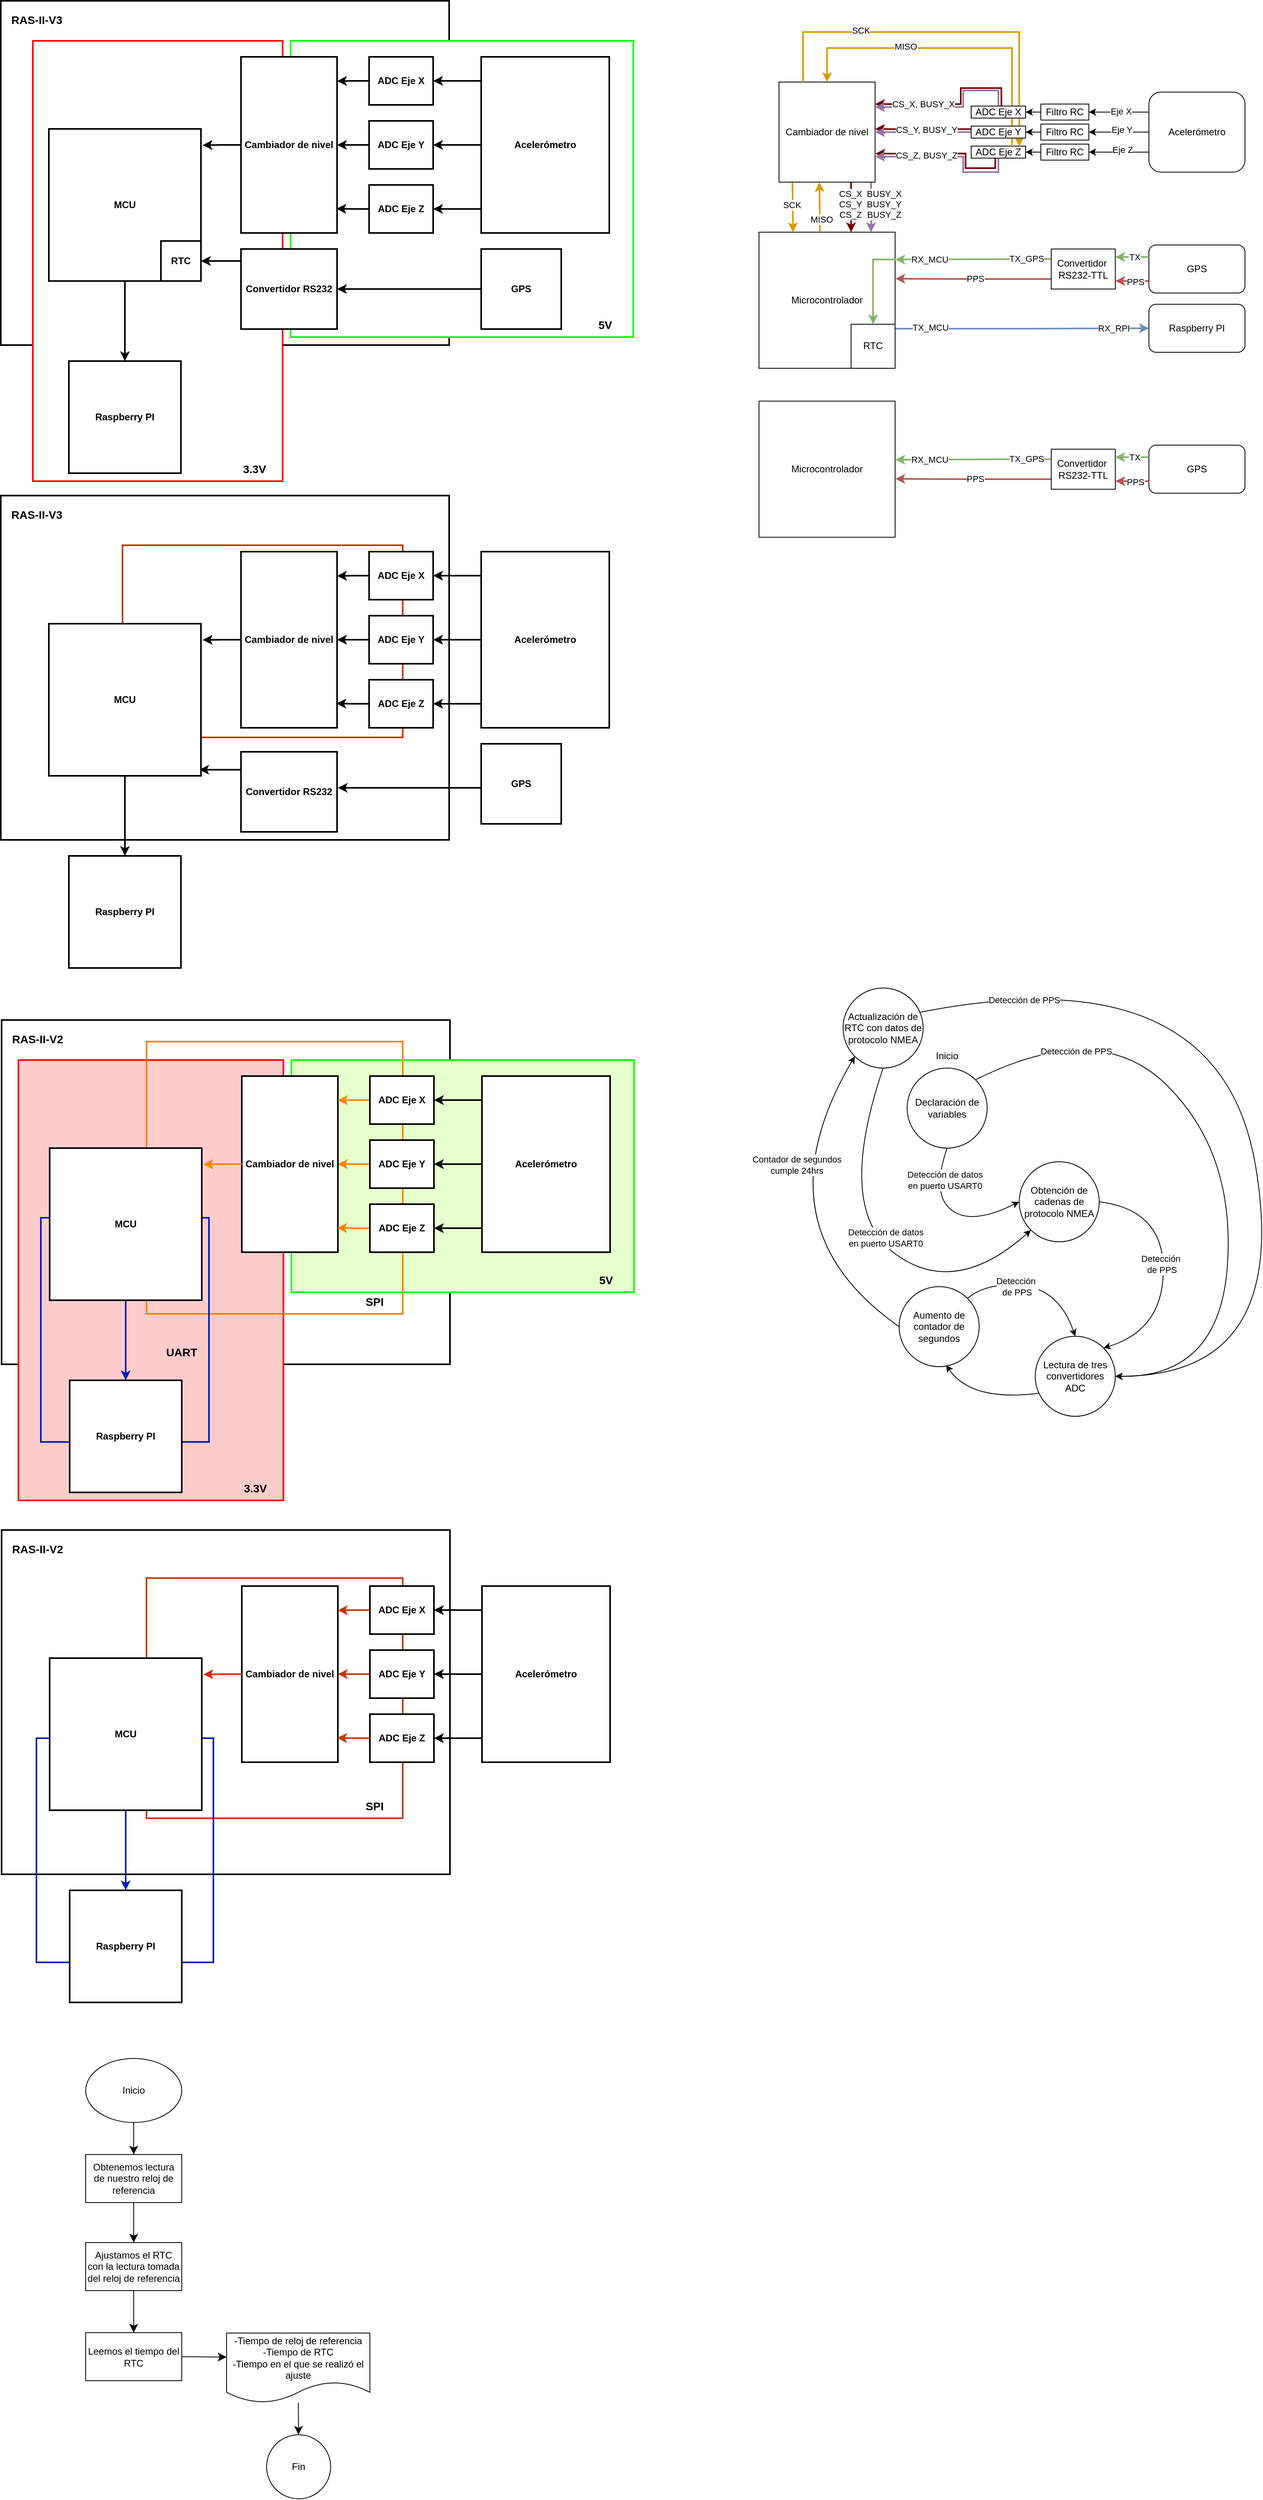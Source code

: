 <mxfile version="24.0.5" type="github">
  <diagram name="Página-1" id="vRoXhG17WfUkG6E5nfiK">
    <mxGraphModel dx="828" dy="620" grid="1" gridSize="10" guides="1" tooltips="1" connect="1" arrows="1" fold="1" page="1" pageScale="1" pageWidth="827" pageHeight="1169" math="0" shadow="0">
      <root>
        <mxCell id="0" />
        <mxCell id="1" parent="0" />
        <mxCell id="eA-WAWlTZB7VaeSOkFHe-4" value="" style="rounded=0;whiteSpace=wrap;html=1;fontStyle=1;strokeWidth=2;" parent="1" vertex="1">
          <mxGeometry x="19" y="1283" width="560" height="430" as="geometry" />
        </mxCell>
        <mxCell id="eA-WAWlTZB7VaeSOkFHe-31" value="" style="rounded=0;whiteSpace=wrap;html=1;strokeColor=#FF0000;fontStyle=1;strokeWidth=2;fillColor=#FFCCCC;" parent="1" vertex="1">
          <mxGeometry x="40" y="1333" width="331" height="550" as="geometry" />
        </mxCell>
        <mxCell id="eA-WAWlTZB7VaeSOkFHe-1" value="" style="rounded=0;whiteSpace=wrap;html=1;strokeWidth=2;fontStyle=1" parent="1" vertex="1">
          <mxGeometry x="18" y="628" width="560" height="430" as="geometry" />
        </mxCell>
        <mxCell id="eA-WAWlTZB7VaeSOkFHe-2" value="" style="rounded=0;whiteSpace=wrap;html=1;strokeWidth=2;fontStyle=1" parent="1" vertex="1">
          <mxGeometry x="19" y="1920" width="560" height="430" as="geometry" />
        </mxCell>
        <mxCell id="eA-WAWlTZB7VaeSOkFHe-3" value="" style="rounded=0;whiteSpace=wrap;html=1;fillColor=none;fontColor=#000000;strokeColor=#C73500;strokeWidth=2;fontStyle=1" parent="1" vertex="1">
          <mxGeometry x="200" y="1980" width="320" height="300" as="geometry" />
        </mxCell>
        <mxCell id="eA-WAWlTZB7VaeSOkFHe-5" value="" style="rounded=0;whiteSpace=wrap;html=1;fontStyle=1;strokeWidth=2;" parent="1" vertex="1">
          <mxGeometry x="18" y="10" width="560" height="430" as="geometry" />
        </mxCell>
        <mxCell id="eA-WAWlTZB7VaeSOkFHe-6" value="" style="rounded=0;whiteSpace=wrap;html=1;strokeColor=#00FF00;fontStyle=1;strokeWidth=2;" parent="1" vertex="1">
          <mxGeometry x="380" y="60" width="428" height="370" as="geometry" />
        </mxCell>
        <mxCell id="eA-WAWlTZB7VaeSOkFHe-7" value="" style="rounded=0;whiteSpace=wrap;html=1;strokeColor=#FF0000;fontStyle=1;strokeWidth=2;" parent="1" vertex="1">
          <mxGeometry x="58" y="60" width="312" height="550" as="geometry" />
        </mxCell>
        <mxCell id="eA-WAWlTZB7VaeSOkFHe-8" style="edgeStyle=orthogonalEdgeStyle;rounded=0;orthogonalLoop=1;jettySize=auto;html=1;exitX=0.5;exitY=1;exitDx=0;exitDy=0;entryX=0.5;entryY=0;entryDx=0;entryDy=0;fontStyle=1;strokeWidth=2;" parent="1" source="eA-WAWlTZB7VaeSOkFHe-9" target="eA-WAWlTZB7VaeSOkFHe-27" edge="1">
          <mxGeometry relative="1" as="geometry" />
        </mxCell>
        <mxCell id="eA-WAWlTZB7VaeSOkFHe-9" value="MCU" style="whiteSpace=wrap;html=1;aspect=fixed;fontStyle=1;strokeWidth=2;" parent="1" vertex="1">
          <mxGeometry x="78" y="170" width="190" height="190" as="geometry" />
        </mxCell>
        <mxCell id="eA-WAWlTZB7VaeSOkFHe-10" value="&lt;span&gt;ADC Eje X&lt;/span&gt;" style="rounded=0;whiteSpace=wrap;html=1;fontStyle=1;strokeWidth=2;" parent="1" vertex="1">
          <mxGeometry x="478" y="80" width="80" height="60" as="geometry" />
        </mxCell>
        <mxCell id="eA-WAWlTZB7VaeSOkFHe-11" style="edgeStyle=orthogonalEdgeStyle;rounded=0;orthogonalLoop=1;jettySize=auto;html=1;exitX=0;exitY=0.5;exitDx=0;exitDy=0;entryX=1;entryY=0.5;entryDx=0;entryDy=0;fontStyle=1;strokeWidth=2;" parent="1" source="eA-WAWlTZB7VaeSOkFHe-12" target="eA-WAWlTZB7VaeSOkFHe-18" edge="1">
          <mxGeometry relative="1" as="geometry" />
        </mxCell>
        <mxCell id="eA-WAWlTZB7VaeSOkFHe-12" value="&lt;span&gt;ADC Eje Y&lt;/span&gt;" style="rounded=0;whiteSpace=wrap;html=1;fontStyle=1;strokeWidth=2;" parent="1" vertex="1">
          <mxGeometry x="478" y="160" width="80" height="60" as="geometry" />
        </mxCell>
        <mxCell id="eA-WAWlTZB7VaeSOkFHe-13" value="ADC Eje Z" style="rounded=0;whiteSpace=wrap;html=1;fontStyle=1;strokeWidth=2;" parent="1" vertex="1">
          <mxGeometry x="478" y="240" width="80" height="60" as="geometry" />
        </mxCell>
        <mxCell id="eA-WAWlTZB7VaeSOkFHe-14" style="edgeStyle=orthogonalEdgeStyle;rounded=0;orthogonalLoop=1;jettySize=auto;html=1;exitX=0;exitY=0;exitDx=0;exitDy=0;entryX=1;entryY=0.5;entryDx=0;entryDy=0;fontStyle=1;strokeWidth=2;" parent="1" source="eA-WAWlTZB7VaeSOkFHe-17" target="eA-WAWlTZB7VaeSOkFHe-10" edge="1">
          <mxGeometry relative="1" as="geometry">
            <Array as="points">
              <mxPoint x="618" y="110" />
            </Array>
          </mxGeometry>
        </mxCell>
        <mxCell id="eA-WAWlTZB7VaeSOkFHe-15" style="edgeStyle=orthogonalEdgeStyle;rounded=0;orthogonalLoop=1;jettySize=auto;html=1;fontStyle=1;strokeWidth=2;" parent="1" source="eA-WAWlTZB7VaeSOkFHe-17" target="eA-WAWlTZB7VaeSOkFHe-12" edge="1">
          <mxGeometry relative="1" as="geometry" />
        </mxCell>
        <mxCell id="eA-WAWlTZB7VaeSOkFHe-16" style="edgeStyle=orthogonalEdgeStyle;rounded=0;orthogonalLoop=1;jettySize=auto;html=1;exitX=0;exitY=0.75;exitDx=0;exitDy=0;fontStyle=1;strokeWidth=2;" parent="1" source="eA-WAWlTZB7VaeSOkFHe-17" target="eA-WAWlTZB7VaeSOkFHe-13" edge="1">
          <mxGeometry relative="1" as="geometry">
            <Array as="points">
              <mxPoint x="618" y="270" />
            </Array>
          </mxGeometry>
        </mxCell>
        <mxCell id="eA-WAWlTZB7VaeSOkFHe-17" value="&lt;span&gt;Acelerómetro&lt;/span&gt;" style="rounded=0;whiteSpace=wrap;html=1;fontStyle=1;strokeWidth=2;" parent="1" vertex="1">
          <mxGeometry x="618" y="80" width="160" height="220" as="geometry" />
        </mxCell>
        <mxCell id="eA-WAWlTZB7VaeSOkFHe-18" value="Cambiador de nivel" style="rounded=0;whiteSpace=wrap;html=1;fontStyle=1;strokeWidth=2;" parent="1" vertex="1">
          <mxGeometry x="318" y="80" width="120" height="220" as="geometry" />
        </mxCell>
        <mxCell id="eA-WAWlTZB7VaeSOkFHe-19" style="edgeStyle=orthogonalEdgeStyle;rounded=0;orthogonalLoop=1;jettySize=auto;html=1;exitX=0;exitY=0.25;exitDx=0;exitDy=0;entryX=1;entryY=0.5;entryDx=0;entryDy=0;fontStyle=1;strokeWidth=2;" parent="1" source="eA-WAWlTZB7VaeSOkFHe-20" target="eA-WAWlTZB7VaeSOkFHe-21" edge="1">
          <mxGeometry relative="1" as="geometry">
            <Array as="points">
              <mxPoint x="318" y="335" />
            </Array>
          </mxGeometry>
        </mxCell>
        <mxCell id="eA-WAWlTZB7VaeSOkFHe-20" value="Convertidor RS232" style="rounded=0;whiteSpace=wrap;html=1;fontStyle=1;strokeWidth=2;" parent="1" vertex="1">
          <mxGeometry x="318" y="320" width="120" height="100" as="geometry" />
        </mxCell>
        <mxCell id="eA-WAWlTZB7VaeSOkFHe-21" value="RTC" style="rounded=0;whiteSpace=wrap;html=1;fontStyle=1;strokeWidth=2;" parent="1" vertex="1">
          <mxGeometry x="218" y="310" width="50" height="50" as="geometry" />
        </mxCell>
        <mxCell id="eA-WAWlTZB7VaeSOkFHe-22" style="edgeStyle=orthogonalEdgeStyle;rounded=0;orthogonalLoop=1;jettySize=auto;html=1;exitX=0;exitY=0.5;exitDx=0;exitDy=0;entryX=1;entryY=0.5;entryDx=0;entryDy=0;fontStyle=1;strokeWidth=2;" parent="1" source="eA-WAWlTZB7VaeSOkFHe-23" target="eA-WAWlTZB7VaeSOkFHe-20" edge="1">
          <mxGeometry relative="1" as="geometry" />
        </mxCell>
        <mxCell id="eA-WAWlTZB7VaeSOkFHe-23" value="GPS" style="whiteSpace=wrap;html=1;aspect=fixed;fontStyle=1;strokeWidth=2;" parent="1" vertex="1">
          <mxGeometry x="618" y="320" width="100" height="100" as="geometry" />
        </mxCell>
        <mxCell id="eA-WAWlTZB7VaeSOkFHe-24" style="edgeStyle=orthogonalEdgeStyle;rounded=0;orthogonalLoop=1;jettySize=auto;html=1;exitX=0;exitY=0.5;exitDx=0;exitDy=0;entryX=1;entryY=0.138;entryDx=0;entryDy=0;entryPerimeter=0;fontStyle=1;strokeWidth=2;" parent="1" source="eA-WAWlTZB7VaeSOkFHe-10" target="eA-WAWlTZB7VaeSOkFHe-18" edge="1">
          <mxGeometry relative="1" as="geometry" />
        </mxCell>
        <mxCell id="eA-WAWlTZB7VaeSOkFHe-25" style="edgeStyle=orthogonalEdgeStyle;rounded=0;orthogonalLoop=1;jettySize=auto;html=1;exitX=0;exitY=0.5;exitDx=0;exitDy=0;entryX=0.993;entryY=0.862;entryDx=0;entryDy=0;entryPerimeter=0;fontStyle=1;strokeWidth=2;" parent="1" source="eA-WAWlTZB7VaeSOkFHe-13" target="eA-WAWlTZB7VaeSOkFHe-18" edge="1">
          <mxGeometry relative="1" as="geometry" />
        </mxCell>
        <mxCell id="eA-WAWlTZB7VaeSOkFHe-26" style="edgeStyle=orthogonalEdgeStyle;rounded=0;orthogonalLoop=1;jettySize=auto;html=1;entryX=1.011;entryY=0.107;entryDx=0;entryDy=0;entryPerimeter=0;fontStyle=1;strokeWidth=2;" parent="1" source="eA-WAWlTZB7VaeSOkFHe-18" target="eA-WAWlTZB7VaeSOkFHe-9" edge="1">
          <mxGeometry relative="1" as="geometry" />
        </mxCell>
        <mxCell id="eA-WAWlTZB7VaeSOkFHe-27" value="Raspberry PI" style="whiteSpace=wrap;html=1;aspect=fixed;fontStyle=1;strokeWidth=2;" parent="1" vertex="1">
          <mxGeometry x="103" y="460" width="140" height="140" as="geometry" />
        </mxCell>
        <mxCell id="eA-WAWlTZB7VaeSOkFHe-28" value="&lt;font style=&quot;font-size: 14px;&quot;&gt;RAS-II-V3&lt;/font&gt;" style="text;html=1;strokeColor=none;fillColor=none;align=center;verticalAlign=middle;whiteSpace=wrap;rounded=0;fontStyle=1;strokeWidth=2;" parent="1" vertex="1">
          <mxGeometry x="28" y="19" width="70" height="30" as="geometry" />
        </mxCell>
        <mxCell id="eA-WAWlTZB7VaeSOkFHe-29" value="&lt;font style=&quot;font-size: 14px;&quot;&gt;&lt;span&gt;5V&lt;/span&gt;&lt;/font&gt;" style="text;html=1;strokeColor=none;fillColor=none;align=center;verticalAlign=middle;whiteSpace=wrap;rounded=0;fontStyle=1;strokeWidth=2;" parent="1" vertex="1">
          <mxGeometry x="738" y="400" width="70" height="30" as="geometry" />
        </mxCell>
        <mxCell id="eA-WAWlTZB7VaeSOkFHe-30" value="" style="rounded=0;whiteSpace=wrap;html=1;strokeColor=#00FF00;fontStyle=1;strokeWidth=2;fillColor=#E6FFCC;" parent="1" vertex="1">
          <mxGeometry x="381" y="1333" width="428" height="290" as="geometry" />
        </mxCell>
        <mxCell id="eA-WAWlTZB7VaeSOkFHe-32" style="edgeStyle=orthogonalEdgeStyle;rounded=0;orthogonalLoop=1;jettySize=auto;html=1;exitX=0.5;exitY=1;exitDx=0;exitDy=0;entryX=0.5;entryY=0;entryDx=0;entryDy=0;fontStyle=1;strokeWidth=2;strokeColor=#001DBC;" parent="1" source="eA-WAWlTZB7VaeSOkFHe-33" target="eA-WAWlTZB7VaeSOkFHe-47" edge="1">
          <mxGeometry relative="1" as="geometry" />
        </mxCell>
        <mxCell id="eA-WAWlTZB7VaeSOkFHe-35" style="edgeStyle=orthogonalEdgeStyle;rounded=0;orthogonalLoop=1;jettySize=auto;html=1;exitX=0;exitY=0.5;exitDx=0;exitDy=0;entryX=1;entryY=0.5;entryDx=0;entryDy=0;fontStyle=1;strokeWidth=2;strokeColor=#FF8000;" parent="1" source="eA-WAWlTZB7VaeSOkFHe-36" target="eA-WAWlTZB7VaeSOkFHe-42" edge="1">
          <mxGeometry relative="1" as="geometry" />
        </mxCell>
        <mxCell id="eA-WAWlTZB7VaeSOkFHe-38" style="edgeStyle=orthogonalEdgeStyle;rounded=0;orthogonalLoop=1;jettySize=auto;html=1;exitX=0;exitY=0;exitDx=0;exitDy=0;entryX=1;entryY=0.5;entryDx=0;entryDy=0;fontStyle=1;strokeWidth=2;" parent="1" source="eA-WAWlTZB7VaeSOkFHe-41" target="eA-WAWlTZB7VaeSOkFHe-34" edge="1">
          <mxGeometry relative="1" as="geometry">
            <Array as="points">
              <mxPoint x="619" y="1383" />
            </Array>
          </mxGeometry>
        </mxCell>
        <mxCell id="eA-WAWlTZB7VaeSOkFHe-39" style="edgeStyle=orthogonalEdgeStyle;rounded=0;orthogonalLoop=1;jettySize=auto;html=1;fontStyle=1;strokeWidth=2;" parent="1" source="eA-WAWlTZB7VaeSOkFHe-41" target="eA-WAWlTZB7VaeSOkFHe-36" edge="1">
          <mxGeometry relative="1" as="geometry" />
        </mxCell>
        <mxCell id="eA-WAWlTZB7VaeSOkFHe-40" style="edgeStyle=orthogonalEdgeStyle;rounded=0;orthogonalLoop=1;jettySize=auto;html=1;exitX=0;exitY=0.75;exitDx=0;exitDy=0;fontStyle=1;strokeWidth=2;" parent="1" source="eA-WAWlTZB7VaeSOkFHe-41" target="eA-WAWlTZB7VaeSOkFHe-37" edge="1">
          <mxGeometry relative="1" as="geometry">
            <Array as="points">
              <mxPoint x="619" y="1543" />
            </Array>
          </mxGeometry>
        </mxCell>
        <mxCell id="eA-WAWlTZB7VaeSOkFHe-41" value="Acelerómetro" style="rounded=0;whiteSpace=wrap;html=1;fontStyle=1;strokeWidth=2;" parent="1" vertex="1">
          <mxGeometry x="619" y="1353" width="160" height="220" as="geometry" />
        </mxCell>
        <mxCell id="eA-WAWlTZB7VaeSOkFHe-42" value="Cambiador de nivel" style="rounded=0;whiteSpace=wrap;html=1;fontStyle=1;strokeWidth=2;" parent="1" vertex="1">
          <mxGeometry x="319" y="1353" width="120" height="220" as="geometry" />
        </mxCell>
        <mxCell id="eA-WAWlTZB7VaeSOkFHe-43" value="RTC" style="rounded=0;whiteSpace=wrap;html=1;fontStyle=1;strokeWidth=2;" parent="1" vertex="1">
          <mxGeometry x="219" y="1583" width="50" height="50" as="geometry" />
        </mxCell>
        <mxCell id="eA-WAWlTZB7VaeSOkFHe-44" style="edgeStyle=orthogonalEdgeStyle;rounded=0;orthogonalLoop=1;jettySize=auto;html=1;exitX=0;exitY=0.5;exitDx=0;exitDy=0;entryX=1;entryY=0.138;entryDx=0;entryDy=0;entryPerimeter=0;fontStyle=1;strokeWidth=2;strokeColor=#FF8000;" parent="1" source="eA-WAWlTZB7VaeSOkFHe-34" target="eA-WAWlTZB7VaeSOkFHe-42" edge="1">
          <mxGeometry relative="1" as="geometry" />
        </mxCell>
        <mxCell id="eA-WAWlTZB7VaeSOkFHe-45" style="edgeStyle=orthogonalEdgeStyle;rounded=0;orthogonalLoop=1;jettySize=auto;html=1;exitX=0;exitY=0.5;exitDx=0;exitDy=0;entryX=0.993;entryY=0.862;entryDx=0;entryDy=0;entryPerimeter=0;fontStyle=1;strokeWidth=2;strokeColor=#FF8000;" parent="1" source="eA-WAWlTZB7VaeSOkFHe-37" target="eA-WAWlTZB7VaeSOkFHe-42" edge="1">
          <mxGeometry relative="1" as="geometry" />
        </mxCell>
        <mxCell id="eA-WAWlTZB7VaeSOkFHe-46" style="edgeStyle=orthogonalEdgeStyle;rounded=0;orthogonalLoop=1;jettySize=auto;html=1;entryX=1.011;entryY=0.107;entryDx=0;entryDy=0;entryPerimeter=0;fontStyle=1;strokeWidth=2;strokeColor=#FF8000;" parent="1" source="eA-WAWlTZB7VaeSOkFHe-42" target="eA-WAWlTZB7VaeSOkFHe-33" edge="1">
          <mxGeometry relative="1" as="geometry" />
        </mxCell>
        <mxCell id="eA-WAWlTZB7VaeSOkFHe-48" value="&lt;font style=&quot;font-size: 14px;&quot;&gt;RAS-II-V2&lt;/font&gt;" style="text;html=1;strokeColor=none;fillColor=none;align=center;verticalAlign=middle;whiteSpace=wrap;rounded=0;fontStyle=1;strokeWidth=2;" parent="1" vertex="1">
          <mxGeometry x="29" y="1292" width="70" height="30" as="geometry" />
        </mxCell>
        <mxCell id="eA-WAWlTZB7VaeSOkFHe-49" value="&lt;font style=&quot;font-size: 14px;&quot;&gt;5V&lt;/font&gt;" style="text;html=1;strokeColor=none;fillColor=none;align=center;verticalAlign=middle;whiteSpace=wrap;rounded=0;fontStyle=1;strokeWidth=2;" parent="1" vertex="1">
          <mxGeometry x="739" y="1593" width="70" height="30" as="geometry" />
        </mxCell>
        <mxCell id="eA-WAWlTZB7VaeSOkFHe-50" value="&lt;font style=&quot;font-size: 14px;&quot;&gt;3.3V&lt;/font&gt;" style="text;html=1;strokeColor=none;fillColor=none;align=center;verticalAlign=middle;whiteSpace=wrap;rounded=0;fontStyle=1;strokeWidth=2;" parent="1" vertex="1">
          <mxGeometry x="301" y="1853" width="70" height="30" as="geometry" />
        </mxCell>
        <mxCell id="eA-WAWlTZB7VaeSOkFHe-51" value="ADC Eje X" style="rounded=0;whiteSpace=wrap;html=1;strokeWidth=2;fontStyle=1" parent="1" vertex="1">
          <mxGeometry x="479" y="1990" width="80" height="60" as="geometry" />
        </mxCell>
        <mxCell id="eA-WAWlTZB7VaeSOkFHe-52" style="edgeStyle=orthogonalEdgeStyle;rounded=0;orthogonalLoop=1;jettySize=auto;html=1;exitX=0;exitY=0.5;exitDx=0;exitDy=0;entryX=1;entryY=0.5;entryDx=0;entryDy=0;fillColor=#fa6800;strokeColor=#C73500;strokeWidth=2;fontStyle=1" parent="1" source="eA-WAWlTZB7VaeSOkFHe-53" target="eA-WAWlTZB7VaeSOkFHe-59" edge="1">
          <mxGeometry relative="1" as="geometry" />
        </mxCell>
        <mxCell id="eA-WAWlTZB7VaeSOkFHe-53" value="ADC Eje Y" style="rounded=0;whiteSpace=wrap;html=1;strokeWidth=2;fontStyle=1" parent="1" vertex="1">
          <mxGeometry x="479" y="2070" width="80" height="60" as="geometry" />
        </mxCell>
        <mxCell id="eA-WAWlTZB7VaeSOkFHe-54" value="ADC Eje Z" style="rounded=0;whiteSpace=wrap;html=1;strokeWidth=2;fontStyle=1" parent="1" vertex="1">
          <mxGeometry x="479" y="2150" width="80" height="60" as="geometry" />
        </mxCell>
        <mxCell id="eA-WAWlTZB7VaeSOkFHe-55" style="edgeStyle=orthogonalEdgeStyle;rounded=0;orthogonalLoop=1;jettySize=auto;html=1;exitX=0;exitY=0;exitDx=0;exitDy=0;entryX=1;entryY=0.5;entryDx=0;entryDy=0;strokeWidth=2;fontStyle=1" parent="1" source="eA-WAWlTZB7VaeSOkFHe-58" target="eA-WAWlTZB7VaeSOkFHe-51" edge="1">
          <mxGeometry relative="1" as="geometry">
            <Array as="points">
              <mxPoint x="619" y="2020" />
            </Array>
          </mxGeometry>
        </mxCell>
        <mxCell id="eA-WAWlTZB7VaeSOkFHe-56" style="edgeStyle=orthogonalEdgeStyle;rounded=0;orthogonalLoop=1;jettySize=auto;html=1;strokeWidth=2;fontStyle=1" parent="1" source="eA-WAWlTZB7VaeSOkFHe-58" target="eA-WAWlTZB7VaeSOkFHe-53" edge="1">
          <mxGeometry relative="1" as="geometry" />
        </mxCell>
        <mxCell id="eA-WAWlTZB7VaeSOkFHe-57" style="edgeStyle=orthogonalEdgeStyle;rounded=0;orthogonalLoop=1;jettySize=auto;html=1;exitX=0;exitY=0.75;exitDx=0;exitDy=0;strokeWidth=2;fontStyle=1" parent="1" source="eA-WAWlTZB7VaeSOkFHe-58" target="eA-WAWlTZB7VaeSOkFHe-54" edge="1">
          <mxGeometry relative="1" as="geometry">
            <Array as="points">
              <mxPoint x="619" y="2180" />
            </Array>
          </mxGeometry>
        </mxCell>
        <mxCell id="eA-WAWlTZB7VaeSOkFHe-58" value="Acelerómetro" style="rounded=0;whiteSpace=wrap;html=1;strokeWidth=2;fontStyle=1" parent="1" vertex="1">
          <mxGeometry x="619" y="1990" width="160" height="220" as="geometry" />
        </mxCell>
        <mxCell id="eA-WAWlTZB7VaeSOkFHe-59" value="Cambiador de nivel" style="rounded=0;whiteSpace=wrap;html=1;strokeWidth=2;fontStyle=1" parent="1" vertex="1">
          <mxGeometry x="319" y="1990" width="120" height="220" as="geometry" />
        </mxCell>
        <mxCell id="eA-WAWlTZB7VaeSOkFHe-60" value="RTC" style="rounded=0;whiteSpace=wrap;html=1;strokeWidth=2;fontStyle=1" parent="1" vertex="1">
          <mxGeometry x="219" y="2220" width="50" height="50" as="geometry" />
        </mxCell>
        <mxCell id="eA-WAWlTZB7VaeSOkFHe-61" style="edgeStyle=orthogonalEdgeStyle;rounded=0;orthogonalLoop=1;jettySize=auto;html=1;exitX=0;exitY=0.5;exitDx=0;exitDy=0;entryX=1;entryY=0.138;entryDx=0;entryDy=0;entryPerimeter=0;strokeWidth=2;fillColor=#fa6800;strokeColor=#C73500;fontStyle=1" parent="1" source="eA-WAWlTZB7VaeSOkFHe-51" target="eA-WAWlTZB7VaeSOkFHe-59" edge="1">
          <mxGeometry relative="1" as="geometry" />
        </mxCell>
        <mxCell id="eA-WAWlTZB7VaeSOkFHe-62" style="edgeStyle=orthogonalEdgeStyle;rounded=0;orthogonalLoop=1;jettySize=auto;html=1;exitX=0;exitY=0.5;exitDx=0;exitDy=0;entryX=0.993;entryY=0.862;entryDx=0;entryDy=0;entryPerimeter=0;strokeWidth=2;fillColor=#fa6800;strokeColor=#C73500;fontStyle=1" parent="1" source="eA-WAWlTZB7VaeSOkFHe-54" target="eA-WAWlTZB7VaeSOkFHe-59" edge="1">
          <mxGeometry relative="1" as="geometry" />
        </mxCell>
        <mxCell id="eA-WAWlTZB7VaeSOkFHe-63" style="edgeStyle=orthogonalEdgeStyle;rounded=0;orthogonalLoop=1;jettySize=auto;html=1;entryX=1.011;entryY=0.107;entryDx=0;entryDy=0;entryPerimeter=0;fillColor=#fa6800;strokeColor=#C73500;strokeWidth=2;fontStyle=1" parent="1" source="eA-WAWlTZB7VaeSOkFHe-59" target="eA-WAWlTZB7VaeSOkFHe-82" edge="1">
          <mxGeometry relative="1" as="geometry" />
        </mxCell>
        <mxCell id="eA-WAWlTZB7VaeSOkFHe-64" value="&lt;font style=&quot;font-size: 14px;&quot;&gt;RAS-II-V2&lt;/font&gt;" style="text;html=1;strokeColor=none;fillColor=none;align=center;verticalAlign=middle;whiteSpace=wrap;rounded=0;strokeWidth=2;fontStyle=1" parent="1" vertex="1">
          <mxGeometry x="29" y="1929" width="70" height="30" as="geometry" />
        </mxCell>
        <mxCell id="eA-WAWlTZB7VaeSOkFHe-65" style="edgeStyle=orthogonalEdgeStyle;rounded=0;orthogonalLoop=1;jettySize=auto;html=1;exitX=0.5;exitY=1;exitDx=0;exitDy=0;entryX=0.5;entryY=0;entryDx=0;entryDy=0;strokeWidth=2;fontStyle=1" parent="1" source="eA-WAWlTZB7VaeSOkFHe-88" target="eA-WAWlTZB7VaeSOkFHe-79" edge="1">
          <mxGeometry relative="1" as="geometry" />
        </mxCell>
        <mxCell id="eA-WAWlTZB7VaeSOkFHe-66" style="edgeStyle=orthogonalEdgeStyle;rounded=0;orthogonalLoop=1;jettySize=auto;html=1;exitX=0;exitY=0.5;exitDx=0;exitDy=0;entryX=1;entryY=0.5;entryDx=0;entryDy=0;strokeWidth=2;fontStyle=1" parent="1" source="eA-WAWlTZB7VaeSOkFHe-90" target="eA-WAWlTZB7VaeSOkFHe-71" edge="1">
          <mxGeometry relative="1" as="geometry" />
        </mxCell>
        <mxCell id="eA-WAWlTZB7VaeSOkFHe-67" style="edgeStyle=orthogonalEdgeStyle;rounded=0;orthogonalLoop=1;jettySize=auto;html=1;exitX=0;exitY=0;exitDx=0;exitDy=0;entryX=1;entryY=0.5;entryDx=0;entryDy=0;strokeWidth=2;fontStyle=1" parent="1" source="eA-WAWlTZB7VaeSOkFHe-70" target="eA-WAWlTZB7VaeSOkFHe-91" edge="1">
          <mxGeometry relative="1" as="geometry">
            <Array as="points">
              <mxPoint x="618" y="728" />
            </Array>
          </mxGeometry>
        </mxCell>
        <mxCell id="eA-WAWlTZB7VaeSOkFHe-68" style="edgeStyle=orthogonalEdgeStyle;rounded=0;orthogonalLoop=1;jettySize=auto;html=1;strokeWidth=2;fontStyle=1" parent="1" source="eA-WAWlTZB7VaeSOkFHe-70" target="eA-WAWlTZB7VaeSOkFHe-90" edge="1">
          <mxGeometry relative="1" as="geometry" />
        </mxCell>
        <mxCell id="eA-WAWlTZB7VaeSOkFHe-69" style="edgeStyle=orthogonalEdgeStyle;rounded=0;orthogonalLoop=1;jettySize=auto;html=1;exitX=0;exitY=0.75;exitDx=0;exitDy=0;strokeWidth=2;fontStyle=1" parent="1" source="eA-WAWlTZB7VaeSOkFHe-70" target="eA-WAWlTZB7VaeSOkFHe-89" edge="1">
          <mxGeometry relative="1" as="geometry">
            <Array as="points">
              <mxPoint x="618" y="888" />
            </Array>
          </mxGeometry>
        </mxCell>
        <mxCell id="eA-WAWlTZB7VaeSOkFHe-70" value="Acelerómetro" style="rounded=0;whiteSpace=wrap;html=1;strokeWidth=2;fontStyle=1" parent="1" vertex="1">
          <mxGeometry x="618" y="698" width="160" height="220" as="geometry" />
        </mxCell>
        <mxCell id="eA-WAWlTZB7VaeSOkFHe-71" value="Cambiador de nivel" style="rounded=0;whiteSpace=wrap;html=1;strokeWidth=2;fontStyle=1" parent="1" vertex="1">
          <mxGeometry x="318" y="698" width="120" height="220" as="geometry" />
        </mxCell>
        <mxCell id="eA-WAWlTZB7VaeSOkFHe-72" style="edgeStyle=orthogonalEdgeStyle;rounded=0;orthogonalLoop=1;jettySize=auto;html=1;entryX=0.989;entryY=0.96;entryDx=0;entryDy=0;entryPerimeter=0;strokeWidth=2;fontStyle=1" parent="1" source="eA-WAWlTZB7VaeSOkFHe-73" target="eA-WAWlTZB7VaeSOkFHe-88" edge="1">
          <mxGeometry relative="1" as="geometry">
            <mxPoint x="330" y="956" as="sourcePoint" />
            <mxPoint x="297" y="1040.5" as="targetPoint" />
            <Array as="points">
              <mxPoint x="320" y="956" />
              <mxPoint x="320" y="970" />
            </Array>
          </mxGeometry>
        </mxCell>
        <mxCell id="eA-WAWlTZB7VaeSOkFHe-73" value="Convertidor RS232" style="rounded=0;whiteSpace=wrap;html=1;strokeWidth=2;fontStyle=1" parent="1" vertex="1">
          <mxGeometry x="318" y="948" width="120" height="100" as="geometry" />
        </mxCell>
        <mxCell id="eA-WAWlTZB7VaeSOkFHe-74" style="edgeStyle=orthogonalEdgeStyle;rounded=0;orthogonalLoop=1;jettySize=auto;html=1;exitX=0;exitY=0.5;exitDx=0;exitDy=0;entryX=1;entryY=0.5;entryDx=0;entryDy=0;strokeWidth=2;fontStyle=1" parent="1" edge="1">
          <mxGeometry relative="1" as="geometry">
            <mxPoint x="619" y="983" as="sourcePoint" />
            <mxPoint x="439" y="993" as="targetPoint" />
            <Array as="points">
              <mxPoint x="619" y="993" />
            </Array>
          </mxGeometry>
        </mxCell>
        <mxCell id="eA-WAWlTZB7VaeSOkFHe-75" value="GPS" style="whiteSpace=wrap;html=1;aspect=fixed;strokeWidth=2;fontStyle=1" parent="1" vertex="1">
          <mxGeometry x="618" y="938" width="100" height="100" as="geometry" />
        </mxCell>
        <mxCell id="eA-WAWlTZB7VaeSOkFHe-76" style="edgeStyle=orthogonalEdgeStyle;rounded=0;orthogonalLoop=1;jettySize=auto;html=1;exitX=0;exitY=0.5;exitDx=0;exitDy=0;entryX=1;entryY=0.138;entryDx=0;entryDy=0;entryPerimeter=0;strokeWidth=2;fontStyle=1" parent="1" source="eA-WAWlTZB7VaeSOkFHe-91" target="eA-WAWlTZB7VaeSOkFHe-71" edge="1">
          <mxGeometry relative="1" as="geometry" />
        </mxCell>
        <mxCell id="eA-WAWlTZB7VaeSOkFHe-77" style="edgeStyle=orthogonalEdgeStyle;rounded=0;orthogonalLoop=1;jettySize=auto;html=1;exitX=0;exitY=0.5;exitDx=0;exitDy=0;entryX=0.993;entryY=0.862;entryDx=0;entryDy=0;entryPerimeter=0;strokeWidth=2;fontStyle=1" parent="1" source="eA-WAWlTZB7VaeSOkFHe-89" target="eA-WAWlTZB7VaeSOkFHe-71" edge="1">
          <mxGeometry relative="1" as="geometry" />
        </mxCell>
        <mxCell id="eA-WAWlTZB7VaeSOkFHe-78" style="edgeStyle=orthogonalEdgeStyle;rounded=0;orthogonalLoop=1;jettySize=auto;html=1;entryX=1.011;entryY=0.107;entryDx=0;entryDy=0;entryPerimeter=0;strokeWidth=2;fontStyle=1" parent="1" source="eA-WAWlTZB7VaeSOkFHe-71" target="eA-WAWlTZB7VaeSOkFHe-88" edge="1">
          <mxGeometry relative="1" as="geometry" />
        </mxCell>
        <mxCell id="eA-WAWlTZB7VaeSOkFHe-79" value="Raspberry PI" style="whiteSpace=wrap;html=1;aspect=fixed;strokeWidth=2;fontStyle=1" parent="1" vertex="1">
          <mxGeometry x="103" y="1078" width="140" height="140" as="geometry" />
        </mxCell>
        <mxCell id="eA-WAWlTZB7VaeSOkFHe-80" value="&lt;font style=&quot;font-size: 14px;&quot;&gt;RAS-II-V3&lt;/font&gt;" style="text;html=1;strokeColor=none;fillColor=none;align=center;verticalAlign=middle;whiteSpace=wrap;rounded=0;strokeWidth=2;fontStyle=1" parent="1" vertex="1">
          <mxGeometry x="28" y="637" width="70" height="30" as="geometry" />
        </mxCell>
        <mxCell id="eA-WAWlTZB7VaeSOkFHe-81" value="" style="rounded=0;whiteSpace=wrap;html=1;strokeWidth=2;fillColor=none;fontColor=#ffffff;strokeColor=#001DBC;fontStyle=1" parent="1" vertex="1">
          <mxGeometry x="62.5" y="2180" width="221" height="280" as="geometry" />
        </mxCell>
        <mxCell id="eA-WAWlTZB7VaeSOkFHe-82" value="MCU" style="whiteSpace=wrap;html=1;aspect=fixed;strokeWidth=2;fontStyle=1" parent="1" vertex="1">
          <mxGeometry x="79" y="2080" width="190" height="190" as="geometry" />
        </mxCell>
        <mxCell id="eA-WAWlTZB7VaeSOkFHe-83" value="Raspberry PI" style="whiteSpace=wrap;html=1;aspect=fixed;strokeWidth=2;fontStyle=1" parent="1" vertex="1">
          <mxGeometry x="104" y="2370" width="140" height="140" as="geometry" />
        </mxCell>
        <mxCell id="eA-WAWlTZB7VaeSOkFHe-84" style="edgeStyle=orthogonalEdgeStyle;rounded=0;orthogonalLoop=1;jettySize=auto;html=1;exitX=0.5;exitY=1;exitDx=0;exitDy=0;entryX=0.5;entryY=0;entryDx=0;entryDy=0;fillColor=#0050ef;strokeColor=#001DBC;strokeWidth=2;fontStyle=1" parent="1" source="eA-WAWlTZB7VaeSOkFHe-82" target="eA-WAWlTZB7VaeSOkFHe-83" edge="1">
          <mxGeometry relative="1" as="geometry" />
        </mxCell>
        <mxCell id="eA-WAWlTZB7VaeSOkFHe-85" value="&lt;font style=&quot;font-size: 14px;&quot;&gt;SPI&lt;/font&gt;" style="text;html=1;strokeColor=none;fillColor=none;align=center;verticalAlign=middle;whiteSpace=wrap;rounded=0;strokeWidth=2;fontStyle=1" parent="1" vertex="1">
          <mxGeometry x="450" y="2250" width="70" height="30" as="geometry" />
        </mxCell>
        <mxCell id="eA-WAWlTZB7VaeSOkFHe-86" value="" style="rounded=0;whiteSpace=wrap;html=1;fillColor=none;fontColor=#000000;strokeColor=#C73500;strokeWidth=2;fontStyle=1" parent="1" vertex="1">
          <mxGeometry x="170" y="690" width="350" height="240" as="geometry" />
        </mxCell>
        <mxCell id="eA-WAWlTZB7VaeSOkFHe-87" value="RTC" style="rounded=0;whiteSpace=wrap;html=1;strokeWidth=2;fontStyle=1" parent="1" vertex="1">
          <mxGeometry x="218" y="928" width="50" height="50" as="geometry" />
        </mxCell>
        <mxCell id="eA-WAWlTZB7VaeSOkFHe-88" value="MCU" style="whiteSpace=wrap;html=1;aspect=fixed;strokeWidth=2;fontStyle=1" parent="1" vertex="1">
          <mxGeometry x="78" y="788" width="190" height="190" as="geometry" />
        </mxCell>
        <mxCell id="eA-WAWlTZB7VaeSOkFHe-89" value="ADC Eje Z" style="rounded=0;whiteSpace=wrap;html=1;strokeWidth=2;fontStyle=1" parent="1" vertex="1">
          <mxGeometry x="478" y="858" width="80" height="60" as="geometry" />
        </mxCell>
        <mxCell id="eA-WAWlTZB7VaeSOkFHe-90" value="ADC Eje Y" style="rounded=0;whiteSpace=wrap;html=1;strokeWidth=2;fontStyle=1" parent="1" vertex="1">
          <mxGeometry x="478" y="778" width="80" height="60" as="geometry" />
        </mxCell>
        <mxCell id="eA-WAWlTZB7VaeSOkFHe-91" value="ADC Eje X" style="rounded=0;whiteSpace=wrap;html=1;strokeWidth=2;fontStyle=1" parent="1" vertex="1">
          <mxGeometry x="478" y="698" width="80" height="60" as="geometry" />
        </mxCell>
        <mxCell id="eA-WAWlTZB7VaeSOkFHe-92" value="&lt;font style=&quot;font-size: 14px;&quot;&gt;&lt;span&gt;3.3V&lt;/span&gt;&lt;/font&gt;" style="text;html=1;strokeColor=none;fillColor=none;align=center;verticalAlign=middle;whiteSpace=wrap;rounded=0;fontStyle=1;strokeWidth=2;" parent="1" vertex="1">
          <mxGeometry x="300" y="580" width="70" height="30" as="geometry" />
        </mxCell>
        <mxCell id="eA-WAWlTZB7VaeSOkFHe-93" value="&lt;span style=&quot;font-size: 14px;&quot;&gt;UART&lt;/span&gt;" style="text;html=1;strokeColor=none;fillColor=none;align=center;verticalAlign=middle;whiteSpace=wrap;rounded=0;strokeWidth=2;fontStyle=1" parent="1" vertex="1">
          <mxGeometry x="209" y="1683" width="70" height="30" as="geometry" />
        </mxCell>
        <mxCell id="zDLAz_23B2eYf0IF-nk4-5" value="&lt;font style=&quot;font-size: 14px;&quot;&gt;SPI&lt;/font&gt;" style="text;html=1;strokeColor=none;fillColor=none;align=center;verticalAlign=middle;whiteSpace=wrap;rounded=0;strokeWidth=2;fontStyle=1" parent="1" vertex="1">
          <mxGeometry x="450" y="1620" width="70" height="30" as="geometry" />
        </mxCell>
        <mxCell id="zDLAz_23B2eYf0IF-nk4-1" value="" style="rounded=0;whiteSpace=wrap;html=1;fillColor=none;fontColor=#000000;strokeColor=#FF8000;strokeWidth=2;fontStyle=1" parent="1" vertex="1">
          <mxGeometry x="200" y="1310" width="320" height="340" as="geometry" />
        </mxCell>
        <mxCell id="eA-WAWlTZB7VaeSOkFHe-37" value="ADC Eje Z" style="rounded=0;whiteSpace=wrap;html=1;fontStyle=1;strokeWidth=2;" parent="1" vertex="1">
          <mxGeometry x="479" y="1513" width="80" height="60" as="geometry" />
        </mxCell>
        <mxCell id="eA-WAWlTZB7VaeSOkFHe-36" value="ADC Eje Y" style="rounded=0;whiteSpace=wrap;html=1;fontStyle=1;strokeWidth=2;" parent="1" vertex="1">
          <mxGeometry x="479" y="1433" width="80" height="60" as="geometry" />
        </mxCell>
        <mxCell id="eA-WAWlTZB7VaeSOkFHe-34" value="ADC Eje X" style="rounded=0;whiteSpace=wrap;html=1;fontStyle=1;strokeWidth=2;" parent="1" vertex="1">
          <mxGeometry x="479" y="1353" width="80" height="60" as="geometry" />
        </mxCell>
        <mxCell id="zDLAz_23B2eYf0IF-nk4-6" value="" style="rounded=0;whiteSpace=wrap;html=1;strokeWidth=2;fillColor=none;fontColor=#ffffff;strokeColor=#001DBC;fontStyle=1" parent="1" vertex="1">
          <mxGeometry x="68" y="1530" width="210" height="280" as="geometry" />
        </mxCell>
        <mxCell id="eA-WAWlTZB7VaeSOkFHe-33" value="MCU" style="whiteSpace=wrap;html=1;aspect=fixed;fontStyle=1;strokeWidth=2;" parent="1" vertex="1">
          <mxGeometry x="79" y="1443" width="190" height="190" as="geometry" />
        </mxCell>
        <mxCell id="eA-WAWlTZB7VaeSOkFHe-47" value="Raspberry PI" style="whiteSpace=wrap;html=1;aspect=fixed;fontStyle=1;strokeWidth=2;" parent="1" vertex="1">
          <mxGeometry x="104" y="1733" width="140" height="140" as="geometry" />
        </mxCell>
        <mxCell id="DeCDA--g0ZejFoRjJ43q-5" value="" style="edgeStyle=none;curved=1;rounded=0;orthogonalLoop=1;jettySize=auto;html=1;fontSize=12;startSize=8;endSize=8;" parent="1" source="DeCDA--g0ZejFoRjJ43q-1" target="DeCDA--g0ZejFoRjJ43q-4" edge="1">
          <mxGeometry relative="1" as="geometry" />
        </mxCell>
        <mxCell id="DeCDA--g0ZejFoRjJ43q-1" value="Inicio" style="ellipse;whiteSpace=wrap;html=1;" parent="1" vertex="1">
          <mxGeometry x="124" y="2580" width="120" height="80" as="geometry" />
        </mxCell>
        <mxCell id="DeCDA--g0ZejFoRjJ43q-7" value="" style="edgeStyle=none;curved=1;rounded=0;orthogonalLoop=1;jettySize=auto;html=1;fontSize=12;startSize=8;endSize=8;" parent="1" source="DeCDA--g0ZejFoRjJ43q-4" target="DeCDA--g0ZejFoRjJ43q-6" edge="1">
          <mxGeometry relative="1" as="geometry" />
        </mxCell>
        <mxCell id="DeCDA--g0ZejFoRjJ43q-4" value="Obtenemos lectura de nuestro reloj de referencia" style="whiteSpace=wrap;html=1;" parent="1" vertex="1">
          <mxGeometry x="124" y="2700" width="120" height="60" as="geometry" />
        </mxCell>
        <mxCell id="DeCDA--g0ZejFoRjJ43q-9" value="" style="edgeStyle=none;curved=1;rounded=0;orthogonalLoop=1;jettySize=auto;html=1;fontSize=12;startSize=8;endSize=8;" parent="1" source="DeCDA--g0ZejFoRjJ43q-6" target="DeCDA--g0ZejFoRjJ43q-8" edge="1">
          <mxGeometry relative="1" as="geometry" />
        </mxCell>
        <mxCell id="DeCDA--g0ZejFoRjJ43q-6" value="Ajustamos el RTC con la lectura tomada del reloj de referencia" style="whiteSpace=wrap;html=1;" parent="1" vertex="1">
          <mxGeometry x="124" y="2810" width="120" height="60" as="geometry" />
        </mxCell>
        <mxCell id="DeCDA--g0ZejFoRjJ43q-8" value="Leemos el tiempo del RTC" style="whiteSpace=wrap;html=1;" parent="1" vertex="1">
          <mxGeometry x="124" y="2922.5" width="120" height="60" as="geometry" />
        </mxCell>
        <mxCell id="DeCDA--g0ZejFoRjJ43q-14" value="" style="edgeStyle=none;curved=1;rounded=0;orthogonalLoop=1;jettySize=auto;html=1;fontSize=12;startSize=8;endSize=8;" parent="1" source="DeCDA--g0ZejFoRjJ43q-10" target="DeCDA--g0ZejFoRjJ43q-13" edge="1">
          <mxGeometry relative="1" as="geometry" />
        </mxCell>
        <mxCell id="DeCDA--g0ZejFoRjJ43q-10" value="&lt;div&gt;-Tiempo de reloj de referencia&lt;/div&gt;&lt;div&gt;-Tiempo de RTC&lt;/div&gt;&lt;div&gt;-Tiempo en el que se realizó el ajuste&lt;/div&gt;" style="shape=document;whiteSpace=wrap;html=1;boundedLbl=1;" parent="1" vertex="1">
          <mxGeometry x="300" y="2923" width="179" height="87" as="geometry" />
        </mxCell>
        <mxCell id="DeCDA--g0ZejFoRjJ43q-12" style="edgeStyle=none;curved=1;rounded=0;orthogonalLoop=1;jettySize=auto;html=1;exitX=1;exitY=0.5;exitDx=0;exitDy=0;entryX=0;entryY=0.345;entryDx=0;entryDy=0;entryPerimeter=0;fontSize=12;startSize=8;endSize=8;" parent="1" source="DeCDA--g0ZejFoRjJ43q-8" target="DeCDA--g0ZejFoRjJ43q-10" edge="1">
          <mxGeometry relative="1" as="geometry" />
        </mxCell>
        <mxCell id="DeCDA--g0ZejFoRjJ43q-13" value="Fin" style="ellipse;whiteSpace=wrap;html=1;aspect=fixed;" parent="1" vertex="1">
          <mxGeometry x="350" y="3050" width="80" height="80" as="geometry" />
        </mxCell>
        <mxCell id="FWvUOpJC13upthYFLX1k-1" style="edgeStyle=orthogonalEdgeStyle;rounded=0;orthogonalLoop=1;jettySize=auto;html=1;entryX=1.003;entryY=0.715;entryDx=0;entryDy=0;entryPerimeter=0;strokeWidth=2;fillColor=#a20025;strokeColor=#6F0000;exitX=0.444;exitY=0.982;exitDx=0;exitDy=0;exitPerimeter=0;" edge="1" parent="1" source="FWvUOpJC13upthYFLX1k-34" target="FWvUOpJC13upthYFLX1k-31">
          <mxGeometry relative="1" as="geometry">
            <mxPoint x="1264" y="206.97" as="sourcePoint" />
            <mxPoint x="1113" y="200.595" as="targetPoint" />
            <Array as="points">
              <mxPoint x="1260" y="208.97" />
              <mxPoint x="1260" y="218.97" />
              <mxPoint x="1223" y="218.97" />
              <mxPoint x="1223" y="200.97" />
            </Array>
          </mxGeometry>
        </mxCell>
        <mxCell id="FWvUOpJC13upthYFLX1k-2" style="edgeStyle=orthogonalEdgeStyle;rounded=0;orthogonalLoop=1;jettySize=auto;html=1;exitX=0.548;exitY=0.015;exitDx=0;exitDy=0;exitPerimeter=0;strokeWidth=2;fillColor=#a20025;strokeColor=#6F0000;" edge="1" parent="1">
          <mxGeometry relative="1" as="geometry">
            <mxPoint x="1267.744" y="141.475" as="sourcePoint" />
            <mxPoint x="1110" y="138.97" as="targetPoint" />
            <Array as="points">
              <mxPoint x="1268" y="118.97" />
              <mxPoint x="1217" y="118.97" />
              <mxPoint x="1217" y="138.97" />
            </Array>
          </mxGeometry>
        </mxCell>
        <mxCell id="FWvUOpJC13upthYFLX1k-3" style="edgeStyle=orthogonalEdgeStyle;rounded=0;orthogonalLoop=1;jettySize=auto;html=1;exitX=0;exitY=0.25;exitDx=0;exitDy=0;strokeWidth=2;fillColor=#a20025;strokeColor=#6F0000;" edge="1" parent="1" source="FWvUOpJC13upthYFLX1k-42">
          <mxGeometry relative="1" as="geometry">
            <mxPoint x="1220" y="168.97" as="sourcePoint" />
            <mxPoint x="1110" y="169.97" as="targetPoint" />
            <Array as="points">
              <mxPoint x="1130" y="169.97" />
              <mxPoint x="1111" y="169.97" />
            </Array>
          </mxGeometry>
        </mxCell>
        <mxCell id="FWvUOpJC13upthYFLX1k-4" style="edgeStyle=orthogonalEdgeStyle;rounded=0;orthogonalLoop=1;jettySize=auto;html=1;exitX=1;exitY=0.709;exitDx=0;exitDy=0;exitPerimeter=0;fillColor=#dae8fc;strokeColor=#6c8ebf;strokeWidth=2;" edge="1" parent="1" source="FWvUOpJC13upthYFLX1k-7" target="FWvUOpJC13upthYFLX1k-44">
          <mxGeometry relative="1" as="geometry">
            <Array as="points" />
          </mxGeometry>
        </mxCell>
        <mxCell id="FWvUOpJC13upthYFLX1k-5" value="RX_RPI" style="edgeLabel;html=1;align=center;verticalAlign=middle;resizable=0;points=[];" vertex="1" connectable="0" parent="FWvUOpJC13upthYFLX1k-4">
          <mxGeometry x="0.763" relative="1" as="geometry">
            <mxPoint x="-7" as="offset" />
          </mxGeometry>
        </mxCell>
        <mxCell id="FWvUOpJC13upthYFLX1k-6" value="TX_MCU" style="edgeLabel;html=1;align=center;verticalAlign=middle;resizable=0;points=[];" vertex="1" connectable="0" parent="FWvUOpJC13upthYFLX1k-4">
          <mxGeometry x="-0.785" y="2" relative="1" as="geometry">
            <mxPoint x="10" as="offset" />
          </mxGeometry>
        </mxCell>
        <mxCell id="FWvUOpJC13upthYFLX1k-7" value="Microcontrolador" style="rounded=0;whiteSpace=wrap;html=1;" vertex="1" parent="1">
          <mxGeometry x="965" y="298.97" width="170" height="170" as="geometry" />
        </mxCell>
        <mxCell id="FWvUOpJC13upthYFLX1k-8" style="edgeStyle=orthogonalEdgeStyle;rounded=0;orthogonalLoop=1;jettySize=auto;html=1;exitX=0;exitY=0.25;exitDx=0;exitDy=0;entryX=1;entryY=0.5;entryDx=0;entryDy=0;" edge="1" parent="1" source="FWvUOpJC13upthYFLX1k-14" target="FWvUOpJC13upthYFLX1k-16">
          <mxGeometry relative="1" as="geometry">
            <mxPoint x="1380" y="148.97" as="targetPoint" />
          </mxGeometry>
        </mxCell>
        <mxCell id="FWvUOpJC13upthYFLX1k-9" value="Eje X" style="edgeLabel;html=1;align=center;verticalAlign=middle;resizable=0;points=[];" vertex="1" connectable="0" parent="FWvUOpJC13upthYFLX1k-8">
          <mxGeometry x="-0.064" y="-1" relative="1" as="geometry">
            <mxPoint as="offset" />
          </mxGeometry>
        </mxCell>
        <mxCell id="FWvUOpJC13upthYFLX1k-10" style="edgeStyle=orthogonalEdgeStyle;rounded=0;orthogonalLoop=1;jettySize=auto;html=1;exitX=0;exitY=0.5;exitDx=0;exitDy=0;entryX=1;entryY=0.5;entryDx=0;entryDy=0;" edge="1" parent="1" source="FWvUOpJC13upthYFLX1k-14" target="FWvUOpJC13upthYFLX1k-18">
          <mxGeometry relative="1" as="geometry">
            <mxPoint x="1380" y="173.97" as="targetPoint" />
          </mxGeometry>
        </mxCell>
        <mxCell id="FWvUOpJC13upthYFLX1k-11" value="Eje Y" style="edgeLabel;html=1;align=center;verticalAlign=middle;resizable=0;points=[];" vertex="1" connectable="0" parent="FWvUOpJC13upthYFLX1k-10">
          <mxGeometry x="-0.092" y="-3" relative="1" as="geometry">
            <mxPoint as="offset" />
          </mxGeometry>
        </mxCell>
        <mxCell id="FWvUOpJC13upthYFLX1k-12" style="edgeStyle=orthogonalEdgeStyle;rounded=0;orthogonalLoop=1;jettySize=auto;html=1;exitX=0;exitY=0.75;exitDx=0;exitDy=0;entryX=1;entryY=0.5;entryDx=0;entryDy=0;" edge="1" parent="1" source="FWvUOpJC13upthYFLX1k-14" target="FWvUOpJC13upthYFLX1k-20">
          <mxGeometry relative="1" as="geometry">
            <mxPoint x="1380" y="198.97" as="targetPoint" />
          </mxGeometry>
        </mxCell>
        <mxCell id="FWvUOpJC13upthYFLX1k-13" value="Eje Z" style="edgeLabel;html=1;align=center;verticalAlign=middle;resizable=0;points=[];" vertex="1" connectable="0" parent="FWvUOpJC13upthYFLX1k-12">
          <mxGeometry x="-0.121" y="-3" relative="1" as="geometry">
            <mxPoint as="offset" />
          </mxGeometry>
        </mxCell>
        <mxCell id="FWvUOpJC13upthYFLX1k-14" value="Acelerómetro" style="rounded=1;whiteSpace=wrap;html=1;" vertex="1" parent="1">
          <mxGeometry x="1452" y="123.97" width="120" height="100" as="geometry" />
        </mxCell>
        <mxCell id="FWvUOpJC13upthYFLX1k-15" style="edgeStyle=orthogonalEdgeStyle;rounded=0;orthogonalLoop=1;jettySize=auto;html=1;exitX=0;exitY=0.5;exitDx=0;exitDy=0;entryX=1;entryY=0.5;entryDx=0;entryDy=0;" edge="1" parent="1" source="FWvUOpJC13upthYFLX1k-16" target="FWvUOpJC13upthYFLX1k-41">
          <mxGeometry relative="1" as="geometry" />
        </mxCell>
        <mxCell id="FWvUOpJC13upthYFLX1k-16" value="Filtro RC" style="rounded=0;whiteSpace=wrap;html=1;" vertex="1" parent="1">
          <mxGeometry x="1317" y="138.97" width="60" height="20" as="geometry" />
        </mxCell>
        <mxCell id="FWvUOpJC13upthYFLX1k-17" value="" style="edgeStyle=orthogonalEdgeStyle;rounded=0;orthogonalLoop=1;jettySize=auto;html=1;" edge="1" parent="1" source="FWvUOpJC13upthYFLX1k-18" target="FWvUOpJC13upthYFLX1k-42">
          <mxGeometry relative="1" as="geometry" />
        </mxCell>
        <mxCell id="FWvUOpJC13upthYFLX1k-18" value="Filtro RC" style="rounded=0;whiteSpace=wrap;html=1;" vertex="1" parent="1">
          <mxGeometry x="1317" y="163.97" width="60" height="20" as="geometry" />
        </mxCell>
        <mxCell id="FWvUOpJC13upthYFLX1k-19" style="edgeStyle=orthogonalEdgeStyle;rounded=0;orthogonalLoop=1;jettySize=auto;html=1;exitX=0;exitY=0.5;exitDx=0;exitDy=0;entryX=1;entryY=0.5;entryDx=0;entryDy=0;" edge="1" parent="1" source="FWvUOpJC13upthYFLX1k-20" target="FWvUOpJC13upthYFLX1k-34">
          <mxGeometry relative="1" as="geometry" />
        </mxCell>
        <mxCell id="FWvUOpJC13upthYFLX1k-20" value="Filtro RC" style="rounded=0;whiteSpace=wrap;html=1;" vertex="1" parent="1">
          <mxGeometry x="1317" y="188.97" width="60" height="20" as="geometry" />
        </mxCell>
        <mxCell id="FWvUOpJC13upthYFLX1k-21" style="edgeStyle=orthogonalEdgeStyle;rounded=0;orthogonalLoop=1;jettySize=auto;html=1;exitX=0;exitY=0.5;exitDx=0;exitDy=0;entryX=1;entryY=0.5;entryDx=0;entryDy=0;strokeWidth=2;fillColor=#e1d5e7;strokeColor=#9673a6;" edge="1" parent="1" source="FWvUOpJC13upthYFLX1k-42" target="FWvUOpJC13upthYFLX1k-31">
          <mxGeometry relative="1" as="geometry" />
        </mxCell>
        <mxCell id="FWvUOpJC13upthYFLX1k-22" value="CS_Y, BUSY_Y" style="edgeLabel;html=1;align=center;verticalAlign=middle;resizable=0;points=[];" vertex="1" connectable="0" parent="FWvUOpJC13upthYFLX1k-21">
          <mxGeometry x="-0.019" y="-1" relative="1" as="geometry">
            <mxPoint x="3" y="-2" as="offset" />
          </mxGeometry>
        </mxCell>
        <mxCell id="FWvUOpJC13upthYFLX1k-23" style="edgeStyle=orthogonalEdgeStyle;rounded=0;orthogonalLoop=1;jettySize=auto;html=1;fillColor=#ffe6cc;strokeColor=#d79b00;strokeWidth=2;entryX=0.421;entryY=1.024;entryDx=0;entryDy=0;entryPerimeter=0;" edge="1" parent="1">
          <mxGeometry relative="1" as="geometry">
            <mxPoint x="1041" y="297.97" as="sourcePoint" />
            <mxPoint x="1040.52" y="236.47" as="targetPoint" />
            <Array as="points">
              <mxPoint x="1041" y="297.97" />
              <mxPoint x="1041" y="295.97" />
            </Array>
          </mxGeometry>
        </mxCell>
        <mxCell id="FWvUOpJC13upthYFLX1k-24" value="MISO" style="edgeLabel;html=1;align=center;verticalAlign=middle;resizable=0;points=[];" vertex="1" connectable="0" parent="FWvUOpJC13upthYFLX1k-23">
          <mxGeometry x="-0.283" y="-2" relative="1" as="geometry">
            <mxPoint y="6" as="offset" />
          </mxGeometry>
        </mxCell>
        <mxCell id="FWvUOpJC13upthYFLX1k-25" style="edgeStyle=orthogonalEdgeStyle;rounded=0;orthogonalLoop=1;jettySize=auto;html=1;exitX=0.14;exitY=1.002;exitDx=0;exitDy=0;entryX=0.25;entryY=0;entryDx=0;entryDy=0;strokeWidth=2;exitPerimeter=0;fillColor=#ffe6cc;strokeColor=#d79b00;" edge="1" parent="1" source="FWvUOpJC13upthYFLX1k-31" target="FWvUOpJC13upthYFLX1k-7">
          <mxGeometry relative="1" as="geometry">
            <Array as="points">
              <mxPoint x="1008" y="236.97" />
            </Array>
          </mxGeometry>
        </mxCell>
        <mxCell id="FWvUOpJC13upthYFLX1k-26" value="SCK" style="edgeLabel;html=1;align=center;verticalAlign=middle;resizable=0;points=[];" vertex="1" connectable="0" parent="FWvUOpJC13upthYFLX1k-25">
          <mxGeometry x="0.043" y="-2" relative="1" as="geometry">
            <mxPoint y="-4" as="offset" />
          </mxGeometry>
        </mxCell>
        <mxCell id="FWvUOpJC13upthYFLX1k-27" style="edgeStyle=orthogonalEdgeStyle;rounded=0;orthogonalLoop=1;jettySize=auto;html=1;exitX=0.75;exitY=1;exitDx=0;exitDy=0;strokeWidth=2;fillColor=#a20025;strokeColor=#6F0000;flowAnimation=0;shadow=0;" edge="1" parent="1" source="FWvUOpJC13upthYFLX1k-31">
          <mxGeometry relative="1" as="geometry">
            <mxPoint x="1080" y="298.97" as="targetPoint" />
            <Array as="points" />
          </mxGeometry>
        </mxCell>
        <mxCell id="FWvUOpJC13upthYFLX1k-28" value="CS_X&lt;div&gt;CS_Y&lt;/div&gt;&lt;div&gt;CS_Z&lt;/div&gt;" style="edgeLabel;html=1;align=center;verticalAlign=middle;resizable=0;points=[];" vertex="1" connectable="0" parent="FWvUOpJC13upthYFLX1k-27">
          <mxGeometry x="-0.191" y="1" relative="1" as="geometry">
            <mxPoint x="-2" y="2" as="offset" />
          </mxGeometry>
        </mxCell>
        <mxCell id="FWvUOpJC13upthYFLX1k-29" style="edgeStyle=orthogonalEdgeStyle;rounded=0;orthogonalLoop=1;jettySize=auto;html=1;exitX=0.95;exitY=1.002;exitDx=0;exitDy=0;entryX=1;entryY=0;entryDx=0;entryDy=0;exitPerimeter=0;strokeWidth=2;fillColor=#e1d5e7;strokeColor=#9673a6;" edge="1" parent="1" source="FWvUOpJC13upthYFLX1k-31">
          <mxGeometry relative="1" as="geometry">
            <mxPoint x="1079.97" y="236.51" as="sourcePoint" />
            <mxPoint x="1104.97" y="299.01" as="targetPoint" />
            <Array as="points">
              <mxPoint x="1105" y="236.97" />
            </Array>
          </mxGeometry>
        </mxCell>
        <mxCell id="FWvUOpJC13upthYFLX1k-30" value="BUSY_X&lt;div&gt;BUSY_Y&lt;/div&gt;&lt;div&gt;BUSY_Z&lt;/div&gt;" style="edgeLabel;html=1;align=center;verticalAlign=middle;resizable=0;points=[];" vertex="1" connectable="0" parent="FWvUOpJC13upthYFLX1k-29">
          <mxGeometry x="-0.579" relative="1" as="geometry">
            <mxPoint x="16" y="15" as="offset" />
          </mxGeometry>
        </mxCell>
        <mxCell id="FWvUOpJC13upthYFLX1k-31" value="Cambiador de nivel" style="whiteSpace=wrap;html=1;rounded=0;" vertex="1" parent="1">
          <mxGeometry x="990" y="111.47" width="120" height="125" as="geometry" />
        </mxCell>
        <mxCell id="FWvUOpJC13upthYFLX1k-32" style="edgeStyle=orthogonalEdgeStyle;rounded=0;orthogonalLoop=1;jettySize=auto;html=1;fillColor=#e1d5e7;strokeColor=#9673a6;strokeWidth=2;exitX=0.5;exitY=1;exitDx=0;exitDy=0;entryX=0.982;entryY=0.745;entryDx=0;entryDy=0;entryPerimeter=0;" edge="1" parent="1" source="FWvUOpJC13upthYFLX1k-34">
          <mxGeometry relative="1" as="geometry">
            <mxPoint x="1266.16" y="207.47" as="sourcePoint" />
            <mxPoint x="1110" y="204.595" as="targetPoint" />
            <Array as="points">
              <mxPoint x="1264" y="223.97" />
              <mxPoint x="1220" y="223.97" />
              <mxPoint x="1220" y="204.97" />
            </Array>
          </mxGeometry>
        </mxCell>
        <mxCell id="FWvUOpJC13upthYFLX1k-33" value="CS_Z, BUSY_Z" style="edgeLabel;html=1;align=center;verticalAlign=middle;resizable=0;points=[];" vertex="1" connectable="0" parent="FWvUOpJC13upthYFLX1k-32">
          <mxGeometry x="0.215" y="-1" relative="1" as="geometry">
            <mxPoint x="-11" y="-1" as="offset" />
          </mxGeometry>
        </mxCell>
        <mxCell id="FWvUOpJC13upthYFLX1k-34" value="ADC Eje Z" style="whiteSpace=wrap;html=1;rounded=0;" vertex="1" parent="1">
          <mxGeometry x="1230" y="191.47" width="68" height="15" as="geometry" />
        </mxCell>
        <mxCell id="FWvUOpJC13upthYFLX1k-35" style="edgeStyle=orthogonalEdgeStyle;rounded=0;orthogonalLoop=1;jettySize=auto;html=1;exitX=0.5;exitY=0;exitDx=0;exitDy=0;entryX=1;entryY=0.25;entryDx=0;entryDy=0;fillColor=#e1d5e7;strokeColor=#9673a6;strokeWidth=2;" edge="1" parent="1" source="FWvUOpJC13upthYFLX1k-41" target="FWvUOpJC13upthYFLX1k-31">
          <mxGeometry relative="1" as="geometry">
            <Array as="points">
              <mxPoint x="1264" y="121.97" />
              <mxPoint x="1220" y="121.97" />
              <mxPoint x="1220" y="142.97" />
            </Array>
          </mxGeometry>
        </mxCell>
        <mxCell id="FWvUOpJC13upthYFLX1k-36" value="CS_X, BUSY_X" style="edgeLabel;html=1;align=center;verticalAlign=middle;resizable=0;points=[];" vertex="1" connectable="0" parent="FWvUOpJC13upthYFLX1k-35">
          <mxGeometry x="-0.236" y="1" relative="1" as="geometry">
            <mxPoint x="-51" y="6" as="offset" />
          </mxGeometry>
        </mxCell>
        <mxCell id="FWvUOpJC13upthYFLX1k-37" style="edgeStyle=orthogonalEdgeStyle;rounded=0;orthogonalLoop=1;jettySize=auto;html=1;exitX=0.75;exitY=0;exitDx=0;exitDy=0;entryX=0.5;entryY=0;entryDx=0;entryDy=0;fillColor=#ffe6cc;strokeColor=#d79b00;strokeWidth=2;" edge="1" parent="1" source="FWvUOpJC13upthYFLX1k-34" target="FWvUOpJC13upthYFLX1k-31">
          <mxGeometry relative="1" as="geometry">
            <mxPoint x="1040" y="38.97" as="targetPoint" />
            <Array as="points">
              <mxPoint x="1281" y="68.97" />
              <mxPoint x="1050" y="68.97" />
            </Array>
          </mxGeometry>
        </mxCell>
        <mxCell id="FWvUOpJC13upthYFLX1k-38" value="MISO" style="edgeLabel;html=1;align=center;verticalAlign=middle;resizable=0;points=[];" vertex="1" connectable="0" parent="FWvUOpJC13upthYFLX1k-37">
          <mxGeometry x="0.291" y="-2" relative="1" as="geometry">
            <mxPoint as="offset" />
          </mxGeometry>
        </mxCell>
        <mxCell id="FWvUOpJC13upthYFLX1k-39" style="edgeStyle=orthogonalEdgeStyle;rounded=0;orthogonalLoop=1;jettySize=auto;html=1;entryX=0.25;entryY=0;entryDx=0;entryDy=0;fillColor=#ffe6cc;strokeColor=#d79b00;strokeWidth=2;exitX=0.25;exitY=0;exitDx=0;exitDy=0;" edge="1" parent="1" source="FWvUOpJC13upthYFLX1k-31">
          <mxGeometry relative="1" as="geometry">
            <mxPoint x="1290" y="191.97" as="targetPoint" />
            <Array as="points">
              <mxPoint x="1020" y="48.97" />
              <mxPoint x="1290" y="48.97" />
              <mxPoint x="1290" y="191.97" />
            </Array>
          </mxGeometry>
        </mxCell>
        <mxCell id="FWvUOpJC13upthYFLX1k-40" value="SCK" style="edgeLabel;html=1;align=center;verticalAlign=middle;resizable=0;points=[];" vertex="1" connectable="0" parent="FWvUOpJC13upthYFLX1k-39">
          <mxGeometry x="-0.434" y="2" relative="1" as="geometry">
            <mxPoint as="offset" />
          </mxGeometry>
        </mxCell>
        <mxCell id="FWvUOpJC13upthYFLX1k-41" value="ADC Eje X" style="whiteSpace=wrap;html=1;rounded=0;" vertex="1" parent="1">
          <mxGeometry x="1230" y="141.47" width="68" height="15" as="geometry" />
        </mxCell>
        <mxCell id="FWvUOpJC13upthYFLX1k-42" value="ADC Eje Y" style="whiteSpace=wrap;html=1;rounded=0;" vertex="1" parent="1">
          <mxGeometry x="1230" y="166.47" width="68" height="15" as="geometry" />
        </mxCell>
        <mxCell id="FWvUOpJC13upthYFLX1k-53" style="edgeStyle=orthogonalEdgeStyle;rounded=0;orthogonalLoop=1;jettySize=auto;html=1;exitX=0;exitY=0.75;exitDx=0;exitDy=0;entryX=1.001;entryY=0.798;entryDx=0;entryDy=0;entryPerimeter=0;fillColor=#f8cecc;strokeColor=#b85450;strokeWidth=2;" edge="1" parent="1" source="FWvUOpJC13upthYFLX1k-43" target="FWvUOpJC13upthYFLX1k-51">
          <mxGeometry relative="1" as="geometry" />
        </mxCell>
        <mxCell id="FWvUOpJC13upthYFLX1k-55" value="PPS" style="edgeLabel;html=1;align=center;verticalAlign=middle;resizable=0;points=[];" vertex="1" connectable="0" parent="FWvUOpJC13upthYFLX1k-53">
          <mxGeometry x="-0.529" y="1" relative="1" as="geometry">
            <mxPoint x="-7" as="offset" />
          </mxGeometry>
        </mxCell>
        <mxCell id="FWvUOpJC13upthYFLX1k-43" value="GPS" style="rounded=1;whiteSpace=wrap;html=1;" vertex="1" parent="1">
          <mxGeometry x="1452" y="315" width="120" height="60" as="geometry" />
        </mxCell>
        <mxCell id="FWvUOpJC13upthYFLX1k-44" value="Raspberry PI" style="rounded=1;whiteSpace=wrap;html=1;" vertex="1" parent="1">
          <mxGeometry x="1452" y="388.97" width="120" height="60" as="geometry" />
        </mxCell>
        <mxCell id="FWvUOpJC13upthYFLX1k-45" style="edgeStyle=orthogonalEdgeStyle;rounded=0;orthogonalLoop=1;jettySize=auto;html=1;fillColor=#d5e8d4;strokeColor=#82b366;strokeWidth=2;exitX=0;exitY=0.25;exitDx=0;exitDy=0;entryX=1.002;entryY=0.201;entryDx=0;entryDy=0;entryPerimeter=0;" edge="1" parent="1" source="FWvUOpJC13upthYFLX1k-51" target="FWvUOpJC13upthYFLX1k-7">
          <mxGeometry relative="1" as="geometry">
            <mxPoint x="1360" y="336" as="sourcePoint" />
            <mxPoint x="1134" y="333" as="targetPoint" />
            <Array as="points">
              <mxPoint x="1320" y="332" />
            </Array>
          </mxGeometry>
        </mxCell>
        <mxCell id="FWvUOpJC13upthYFLX1k-46" value="TX_GPS" style="edgeLabel;html=1;align=center;verticalAlign=middle;resizable=0;points=[];" vertex="1" connectable="0" parent="FWvUOpJC13upthYFLX1k-45">
          <mxGeometry x="-0.188" relative="1" as="geometry">
            <mxPoint x="48" y="-1" as="offset" />
          </mxGeometry>
        </mxCell>
        <mxCell id="FWvUOpJC13upthYFLX1k-47" value="RX_MCU" style="edgeLabel;html=1;align=center;verticalAlign=middle;resizable=0;points=[];" vertex="1" connectable="0" parent="FWvUOpJC13upthYFLX1k-45">
          <mxGeometry x="0.637" y="2" relative="1" as="geometry">
            <mxPoint x="7" y="-2" as="offset" />
          </mxGeometry>
        </mxCell>
        <mxCell id="FWvUOpJC13upthYFLX1k-48" style="edgeStyle=orthogonalEdgeStyle;rounded=0;orthogonalLoop=1;jettySize=auto;html=1;entryX=1.002;entryY=0.342;entryDx=0;entryDy=0;entryPerimeter=0;fillColor=#f8cecc;strokeColor=#b85450;strokeWidth=2;exitX=0;exitY=0.75;exitDx=0;exitDy=0;" edge="1" parent="1" source="FWvUOpJC13upthYFLX1k-51" target="FWvUOpJC13upthYFLX1k-7">
          <mxGeometry relative="1" as="geometry">
            <mxPoint x="1360" y="352" as="sourcePoint" />
            <Array as="points">
              <mxPoint x="1233" y="357" />
            </Array>
          </mxGeometry>
        </mxCell>
        <mxCell id="FWvUOpJC13upthYFLX1k-49" value="PPS" style="edgeLabel;html=1;align=center;verticalAlign=middle;resizable=0;points=[];" vertex="1" connectable="0" parent="FWvUOpJC13upthYFLX1k-48">
          <mxGeometry x="-0.02" y="-1" relative="1" as="geometry">
            <mxPoint as="offset" />
          </mxGeometry>
        </mxCell>
        <mxCell id="FWvUOpJC13upthYFLX1k-51" value="Convertidor&amp;nbsp;&lt;div&gt;RS232-TTL&lt;/div&gt;" style="rounded=0;whiteSpace=wrap;html=1;" vertex="1" parent="1">
          <mxGeometry x="1330" y="320" width="80" height="50" as="geometry" />
        </mxCell>
        <mxCell id="FWvUOpJC13upthYFLX1k-52" style="edgeStyle=orthogonalEdgeStyle;rounded=0;orthogonalLoop=1;jettySize=auto;html=1;exitX=0;exitY=0.25;exitDx=0;exitDy=0;strokeWidth=2;fillColor=#d5e8d4;strokeColor=#82b366;" edge="1" parent="1" source="FWvUOpJC13upthYFLX1k-43">
          <mxGeometry relative="1" as="geometry">
            <mxPoint x="1410" y="330" as="targetPoint" />
          </mxGeometry>
        </mxCell>
        <mxCell id="FWvUOpJC13upthYFLX1k-54" value="TX" style="edgeLabel;html=1;align=center;verticalAlign=middle;resizable=0;points=[];" vertex="1" connectable="0" parent="FWvUOpJC13upthYFLX1k-52">
          <mxGeometry x="-0.129" relative="1" as="geometry">
            <mxPoint as="offset" />
          </mxGeometry>
        </mxCell>
        <mxCell id="FWvUOpJC13upthYFLX1k-59" value="Microcontrolador" style="rounded=0;whiteSpace=wrap;html=1;" vertex="1" parent="1">
          <mxGeometry x="965" y="510" width="170" height="170" as="geometry" />
        </mxCell>
        <mxCell id="FWvUOpJC13upthYFLX1k-60" style="edgeStyle=orthogonalEdgeStyle;rounded=0;orthogonalLoop=1;jettySize=auto;html=1;exitX=0;exitY=0.75;exitDx=0;exitDy=0;entryX=1.001;entryY=0.798;entryDx=0;entryDy=0;entryPerimeter=0;fillColor=#f8cecc;strokeColor=#b85450;strokeWidth=2;" edge="1" parent="1" source="FWvUOpJC13upthYFLX1k-62" target="FWvUOpJC13upthYFLX1k-69">
          <mxGeometry relative="1" as="geometry" />
        </mxCell>
        <mxCell id="FWvUOpJC13upthYFLX1k-61" value="PPS" style="edgeLabel;html=1;align=center;verticalAlign=middle;resizable=0;points=[];" vertex="1" connectable="0" parent="FWvUOpJC13upthYFLX1k-60">
          <mxGeometry x="-0.529" y="1" relative="1" as="geometry">
            <mxPoint x="-7" as="offset" />
          </mxGeometry>
        </mxCell>
        <mxCell id="FWvUOpJC13upthYFLX1k-62" value="GPS" style="rounded=1;whiteSpace=wrap;html=1;" vertex="1" parent="1">
          <mxGeometry x="1452" y="565.03" width="120" height="60" as="geometry" />
        </mxCell>
        <mxCell id="FWvUOpJC13upthYFLX1k-64" style="edgeStyle=orthogonalEdgeStyle;rounded=0;orthogonalLoop=1;jettySize=auto;html=1;fillColor=#d5e8d4;strokeColor=#82b366;strokeWidth=2;exitX=0;exitY=0.25;exitDx=0;exitDy=0;entryX=1.002;entryY=0.201;entryDx=0;entryDy=0;entryPerimeter=0;" edge="1" parent="1" source="FWvUOpJC13upthYFLX1k-69">
          <mxGeometry relative="1" as="geometry">
            <mxPoint x="1360" y="586.03" as="sourcePoint" />
            <mxPoint x="1135.34" y="583.17" as="targetPoint" />
            <Array as="points">
              <mxPoint x="1320" y="582.03" />
            </Array>
          </mxGeometry>
        </mxCell>
        <mxCell id="FWvUOpJC13upthYFLX1k-65" value="TX_GPS" style="edgeLabel;html=1;align=center;verticalAlign=middle;resizable=0;points=[];" vertex="1" connectable="0" parent="FWvUOpJC13upthYFLX1k-64">
          <mxGeometry x="-0.188" relative="1" as="geometry">
            <mxPoint x="48" y="-1" as="offset" />
          </mxGeometry>
        </mxCell>
        <mxCell id="FWvUOpJC13upthYFLX1k-66" value="RX_MCU" style="edgeLabel;html=1;align=center;verticalAlign=middle;resizable=0;points=[];" vertex="1" connectable="0" parent="FWvUOpJC13upthYFLX1k-64">
          <mxGeometry x="0.637" y="2" relative="1" as="geometry">
            <mxPoint x="7" y="-2" as="offset" />
          </mxGeometry>
        </mxCell>
        <mxCell id="FWvUOpJC13upthYFLX1k-67" style="edgeStyle=orthogonalEdgeStyle;rounded=0;orthogonalLoop=1;jettySize=auto;html=1;entryX=1.002;entryY=0.342;entryDx=0;entryDy=0;entryPerimeter=0;fillColor=#f8cecc;strokeColor=#b85450;strokeWidth=2;exitX=0;exitY=0.75;exitDx=0;exitDy=0;" edge="1" parent="1" source="FWvUOpJC13upthYFLX1k-69">
          <mxGeometry relative="1" as="geometry">
            <mxPoint x="1360" y="602.03" as="sourcePoint" />
            <Array as="points">
              <mxPoint x="1233" y="607.03" />
            </Array>
            <mxPoint x="1135.34" y="607.14" as="targetPoint" />
          </mxGeometry>
        </mxCell>
        <mxCell id="FWvUOpJC13upthYFLX1k-68" value="PPS" style="edgeLabel;html=1;align=center;verticalAlign=middle;resizable=0;points=[];" vertex="1" connectable="0" parent="FWvUOpJC13upthYFLX1k-67">
          <mxGeometry x="-0.02" y="-1" relative="1" as="geometry">
            <mxPoint as="offset" />
          </mxGeometry>
        </mxCell>
        <mxCell id="FWvUOpJC13upthYFLX1k-69" value="Convertidor&amp;nbsp;&lt;div&gt;RS232-TTL&lt;/div&gt;" style="rounded=0;whiteSpace=wrap;html=1;" vertex="1" parent="1">
          <mxGeometry x="1330" y="570.03" width="80" height="50" as="geometry" />
        </mxCell>
        <mxCell id="FWvUOpJC13upthYFLX1k-70" style="edgeStyle=orthogonalEdgeStyle;rounded=0;orthogonalLoop=1;jettySize=auto;html=1;exitX=0;exitY=0.25;exitDx=0;exitDy=0;strokeWidth=2;fillColor=#d5e8d4;strokeColor=#82b366;" edge="1" parent="1" source="FWvUOpJC13upthYFLX1k-62">
          <mxGeometry relative="1" as="geometry">
            <mxPoint x="1410" y="580.03" as="targetPoint" />
          </mxGeometry>
        </mxCell>
        <mxCell id="FWvUOpJC13upthYFLX1k-71" value="TX" style="edgeLabel;html=1;align=center;verticalAlign=middle;resizable=0;points=[];" vertex="1" connectable="0" parent="FWvUOpJC13upthYFLX1k-70">
          <mxGeometry x="-0.129" relative="1" as="geometry">
            <mxPoint as="offset" />
          </mxGeometry>
        </mxCell>
        <mxCell id="FWvUOpJC13upthYFLX1k-74" value="RTC" style="whiteSpace=wrap;html=1;aspect=fixed;" vertex="1" parent="1">
          <mxGeometry x="1080" y="413.97" width="55" height="55" as="geometry" />
        </mxCell>
        <mxCell id="FWvUOpJC13upthYFLX1k-75" style="edgeStyle=orthogonalEdgeStyle;rounded=0;orthogonalLoop=1;jettySize=auto;html=1;exitX=1.003;exitY=0.201;exitDx=0;exitDy=0;entryX=0.5;entryY=0;entryDx=0;entryDy=0;exitPerimeter=0;fillColor=#d5e8d4;strokeColor=#82b366;strokeWidth=2;" edge="1" parent="1" source="FWvUOpJC13upthYFLX1k-7" target="FWvUOpJC13upthYFLX1k-74">
          <mxGeometry relative="1" as="geometry">
            <Array as="points">
              <mxPoint x="1133" y="333" />
              <mxPoint x="1130" y="333" />
              <mxPoint x="1107" y="333" />
            </Array>
          </mxGeometry>
        </mxCell>
        <mxCell id="FWvUOpJC13upthYFLX1k-78" value="Lectura de tres convertidores ADC" style="ellipse;whiteSpace=wrap;html=1;aspect=fixed;" vertex="1" parent="1">
          <mxGeometry x="1310" y="1678" width="100" height="100" as="geometry" />
        </mxCell>
        <mxCell id="FWvUOpJC13upthYFLX1k-79" value="Declaración de variables" style="ellipse;whiteSpace=wrap;html=1;aspect=fixed;" vertex="1" parent="1">
          <mxGeometry x="1150" y="1343" width="100" height="100" as="geometry" />
        </mxCell>
        <mxCell id="FWvUOpJC13upthYFLX1k-81" value="" style="curved=1;endArrow=classic;html=1;rounded=0;exitX=1;exitY=0;exitDx=0;exitDy=0;entryX=1;entryY=0.5;entryDx=0;entryDy=0;" edge="1" parent="1" source="FWvUOpJC13upthYFLX1k-79" target="FWvUOpJC13upthYFLX1k-78">
          <mxGeometry width="50" height="50" relative="1" as="geometry">
            <mxPoint x="1320" y="1528" as="sourcePoint" />
            <mxPoint x="1527" y="1418" as="targetPoint" />
            <Array as="points">
              <mxPoint x="1390" y="1280" />
              <mxPoint x="1560" y="1450" />
              <mxPoint x="1540" y="1730" />
            </Array>
          </mxGeometry>
        </mxCell>
        <mxCell id="FWvUOpJC13upthYFLX1k-101" value="Detección de PPS" style="edgeLabel;html=1;align=center;verticalAlign=middle;resizable=0;points=[];" vertex="1" connectable="0" parent="FWvUOpJC13upthYFLX1k-81">
          <mxGeometry x="-0.051" y="-1" relative="1" as="geometry">
            <mxPoint x="-183" y="-113" as="offset" />
          </mxGeometry>
        </mxCell>
        <mxCell id="FWvUOpJC13upthYFLX1k-83" value="Obtención de cadenas de protocolo NMEA" style="ellipse;whiteSpace=wrap;html=1;aspect=fixed;" vertex="1" parent="1">
          <mxGeometry x="1290" y="1460" width="100" height="100" as="geometry" />
        </mxCell>
        <mxCell id="FWvUOpJC13upthYFLX1k-88" value="" style="curved=1;endArrow=classic;html=1;rounded=0;exitX=1;exitY=0.5;exitDx=0;exitDy=0;entryX=1;entryY=0;entryDx=0;entryDy=0;" edge="1" parent="1" source="FWvUOpJC13upthYFLX1k-83" target="FWvUOpJC13upthYFLX1k-78">
          <mxGeometry width="50" height="50" relative="1" as="geometry">
            <mxPoint x="1400" y="1438" as="sourcePoint" />
            <mxPoint x="1350" y="1411" as="targetPoint" />
            <Array as="points">
              <mxPoint x="1470" y="1520" />
              <mxPoint x="1470" y="1670" />
            </Array>
          </mxGeometry>
        </mxCell>
        <mxCell id="FWvUOpJC13upthYFLX1k-103" value="Detección&amp;nbsp;&lt;div&gt;de PPS&lt;/div&gt;" style="edgeLabel;html=1;align=center;verticalAlign=middle;resizable=0;points=[];" vertex="1" connectable="0" parent="FWvUOpJC13upthYFLX1k-88">
          <mxGeometry x="-0.042" y="-2" relative="1" as="geometry">
            <mxPoint as="offset" />
          </mxGeometry>
        </mxCell>
        <mxCell id="FWvUOpJC13upthYFLX1k-90" value="" style="curved=1;endArrow=classic;html=1;rounded=0;exitX=0.5;exitY=1;exitDx=0;exitDy=0;entryX=0;entryY=0.5;entryDx=0;entryDy=0;" edge="1" parent="1" source="FWvUOpJC13upthYFLX1k-79" target="FWvUOpJC13upthYFLX1k-83">
          <mxGeometry width="50" height="50" relative="1" as="geometry">
            <mxPoint x="1491.645" y="1432.645" as="sourcePoint" />
            <mxPoint x="1335.355" y="1375.645" as="targetPoint" />
            <Array as="points">
              <mxPoint x="1180" y="1500" />
              <mxPoint x="1230" y="1540" />
            </Array>
          </mxGeometry>
        </mxCell>
        <mxCell id="FWvUOpJC13upthYFLX1k-102" value="Detección de datos&lt;div&gt;en puerto USART0&lt;/div&gt;" style="edgeLabel;html=1;align=center;verticalAlign=middle;resizable=0;points=[];" vertex="1" connectable="0" parent="FWvUOpJC13upthYFLX1k-90">
          <mxGeometry x="0.022" y="4" relative="1" as="geometry">
            <mxPoint x="-15" y="-38" as="offset" />
          </mxGeometry>
        </mxCell>
        <mxCell id="FWvUOpJC13upthYFLX1k-91" value="Aumento de contador de segundos" style="ellipse;whiteSpace=wrap;html=1;aspect=fixed;" vertex="1" parent="1">
          <mxGeometry x="1140" y="1616" width="100" height="100" as="geometry" />
        </mxCell>
        <mxCell id="FWvUOpJC13upthYFLX1k-93" value="Actualización de RTC con datos de protocolo NMEA" style="ellipse;whiteSpace=wrap;html=1;aspect=fixed;" vertex="1" parent="1">
          <mxGeometry x="1070" y="1243" width="100" height="100" as="geometry" />
        </mxCell>
        <mxCell id="FWvUOpJC13upthYFLX1k-94" value="" style="curved=1;endArrow=classic;html=1;rounded=0;entryX=0.587;entryY=0.979;entryDx=0;entryDy=0;exitX=0.049;exitY=0.711;exitDx=0;exitDy=0;exitPerimeter=0;entryPerimeter=0;" edge="1" parent="1" source="FWvUOpJC13upthYFLX1k-78" target="FWvUOpJC13upthYFLX1k-91">
          <mxGeometry width="50" height="50" relative="1" as="geometry">
            <mxPoint x="1310" y="1760" as="sourcePoint" />
            <mxPoint x="1200" y="1510" as="targetPoint" />
            <Array as="points">
              <mxPoint x="1230" y="1760" />
            </Array>
          </mxGeometry>
        </mxCell>
        <mxCell id="FWvUOpJC13upthYFLX1k-97" value="" style="curved=1;endArrow=classic;html=1;rounded=0;entryX=1;entryY=0.5;entryDx=0;entryDy=0;exitX=0.969;exitY=0.301;exitDx=0;exitDy=0;exitPerimeter=0;" edge="1" parent="1" source="FWvUOpJC13upthYFLX1k-93" target="FWvUOpJC13upthYFLX1k-78">
          <mxGeometry width="50" height="50" relative="1" as="geometry">
            <mxPoint x="1150" y="1260" as="sourcePoint" />
            <mxPoint x="1562.355" y="1432.645" as="targetPoint" />
            <Array as="points">
              <mxPoint x="1540" y="1200" />
              <mxPoint x="1630" y="1728" />
            </Array>
          </mxGeometry>
        </mxCell>
        <mxCell id="FWvUOpJC13upthYFLX1k-106" value="Detección de PPS" style="edgeLabel;html=1;align=center;verticalAlign=middle;resizable=0;points=[];" vertex="1" connectable="0" parent="FWvUOpJC13upthYFLX1k-97">
          <mxGeometry x="-0.571" y="-43" relative="1" as="geometry">
            <mxPoint x="-118" y="-11" as="offset" />
          </mxGeometry>
        </mxCell>
        <mxCell id="FWvUOpJC13upthYFLX1k-98" value="" style="curved=1;endArrow=classic;html=1;rounded=0;exitX=0;exitY=0.5;exitDx=0;exitDy=0;entryX=0;entryY=1;entryDx=0;entryDy=0;" edge="1" parent="1" source="FWvUOpJC13upthYFLX1k-91" target="FWvUOpJC13upthYFLX1k-93">
          <mxGeometry width="50" height="50" relative="1" as="geometry">
            <mxPoint x="1140" y="1677" as="sourcePoint" />
            <mxPoint x="1030.0" y="1279.0" as="targetPoint" />
            <Array as="points">
              <mxPoint x="960" y="1540" />
            </Array>
          </mxGeometry>
        </mxCell>
        <mxCell id="FWvUOpJC13upthYFLX1k-100" value="Contador de segundos&lt;div&gt;cumple 24hrs&lt;/div&gt;" style="edgeLabel;html=1;align=center;verticalAlign=middle;resizable=0;points=[];" vertex="1" connectable="0" parent="FWvUOpJC13upthYFLX1k-98">
          <mxGeometry x="-0.24" y="-19" relative="1" as="geometry">
            <mxPoint x="6" y="-85" as="offset" />
          </mxGeometry>
        </mxCell>
        <mxCell id="FWvUOpJC13upthYFLX1k-104" value="" style="curved=1;endArrow=classic;html=1;rounded=0;entryX=0.5;entryY=0;entryDx=0;entryDy=0;exitX=1;exitY=0;exitDx=0;exitDy=0;" edge="1" parent="1" source="FWvUOpJC13upthYFLX1k-91" target="FWvUOpJC13upthYFLX1k-78">
          <mxGeometry width="50" height="50" relative="1" as="geometry">
            <mxPoint x="1180" y="1490" as="sourcePoint" />
            <mxPoint x="1230" y="1440" as="targetPoint" />
            <Array as="points">
              <mxPoint x="1250" y="1610" />
              <mxPoint x="1340" y="1620" />
            </Array>
          </mxGeometry>
        </mxCell>
        <mxCell id="FWvUOpJC13upthYFLX1k-105" value="Detección&amp;nbsp;&lt;div&gt;de PPS&lt;/div&gt;" style="edgeLabel;html=1;align=center;verticalAlign=middle;resizable=0;points=[];" vertex="1" connectable="0" parent="FWvUOpJC13upthYFLX1k-104">
          <mxGeometry x="-0.184" y="3" relative="1" as="geometry">
            <mxPoint x="-6" y="4" as="offset" />
          </mxGeometry>
        </mxCell>
        <mxCell id="FWvUOpJC13upthYFLX1k-107" value="" style="curved=1;endArrow=classic;html=1;rounded=0;entryX=0;entryY=1;entryDx=0;entryDy=0;exitX=0.5;exitY=1;exitDx=0;exitDy=0;" edge="1" parent="1" source="FWvUOpJC13upthYFLX1k-93" target="FWvUOpJC13upthYFLX1k-83">
          <mxGeometry width="50" height="50" relative="1" as="geometry">
            <mxPoint x="1220" y="1530" as="sourcePoint" />
            <mxPoint x="1270" y="1480" as="targetPoint" />
            <Array as="points">
              <mxPoint x="1060" y="1520" />
              <mxPoint x="1210" y="1630" />
            </Array>
          </mxGeometry>
        </mxCell>
        <mxCell id="FWvUOpJC13upthYFLX1k-108" value="Detección de datos&lt;div&gt;en puerto USART0&lt;/div&gt;" style="edgeLabel;html=1;align=center;verticalAlign=middle;resizable=0;points=[];" vertex="1" connectable="0" parent="FWvUOpJC13upthYFLX1k-107">
          <mxGeometry x="0.006" y="11" relative="1" as="geometry">
            <mxPoint x="4" y="5" as="offset" />
          </mxGeometry>
        </mxCell>
        <mxCell id="FWvUOpJC13upthYFLX1k-109" value="Inicio" style="text;html=1;align=center;verticalAlign=middle;whiteSpace=wrap;rounded=0;" vertex="1" parent="1">
          <mxGeometry x="1170" y="1313" width="60" height="30" as="geometry" />
        </mxCell>
      </root>
    </mxGraphModel>
  </diagram>
</mxfile>
